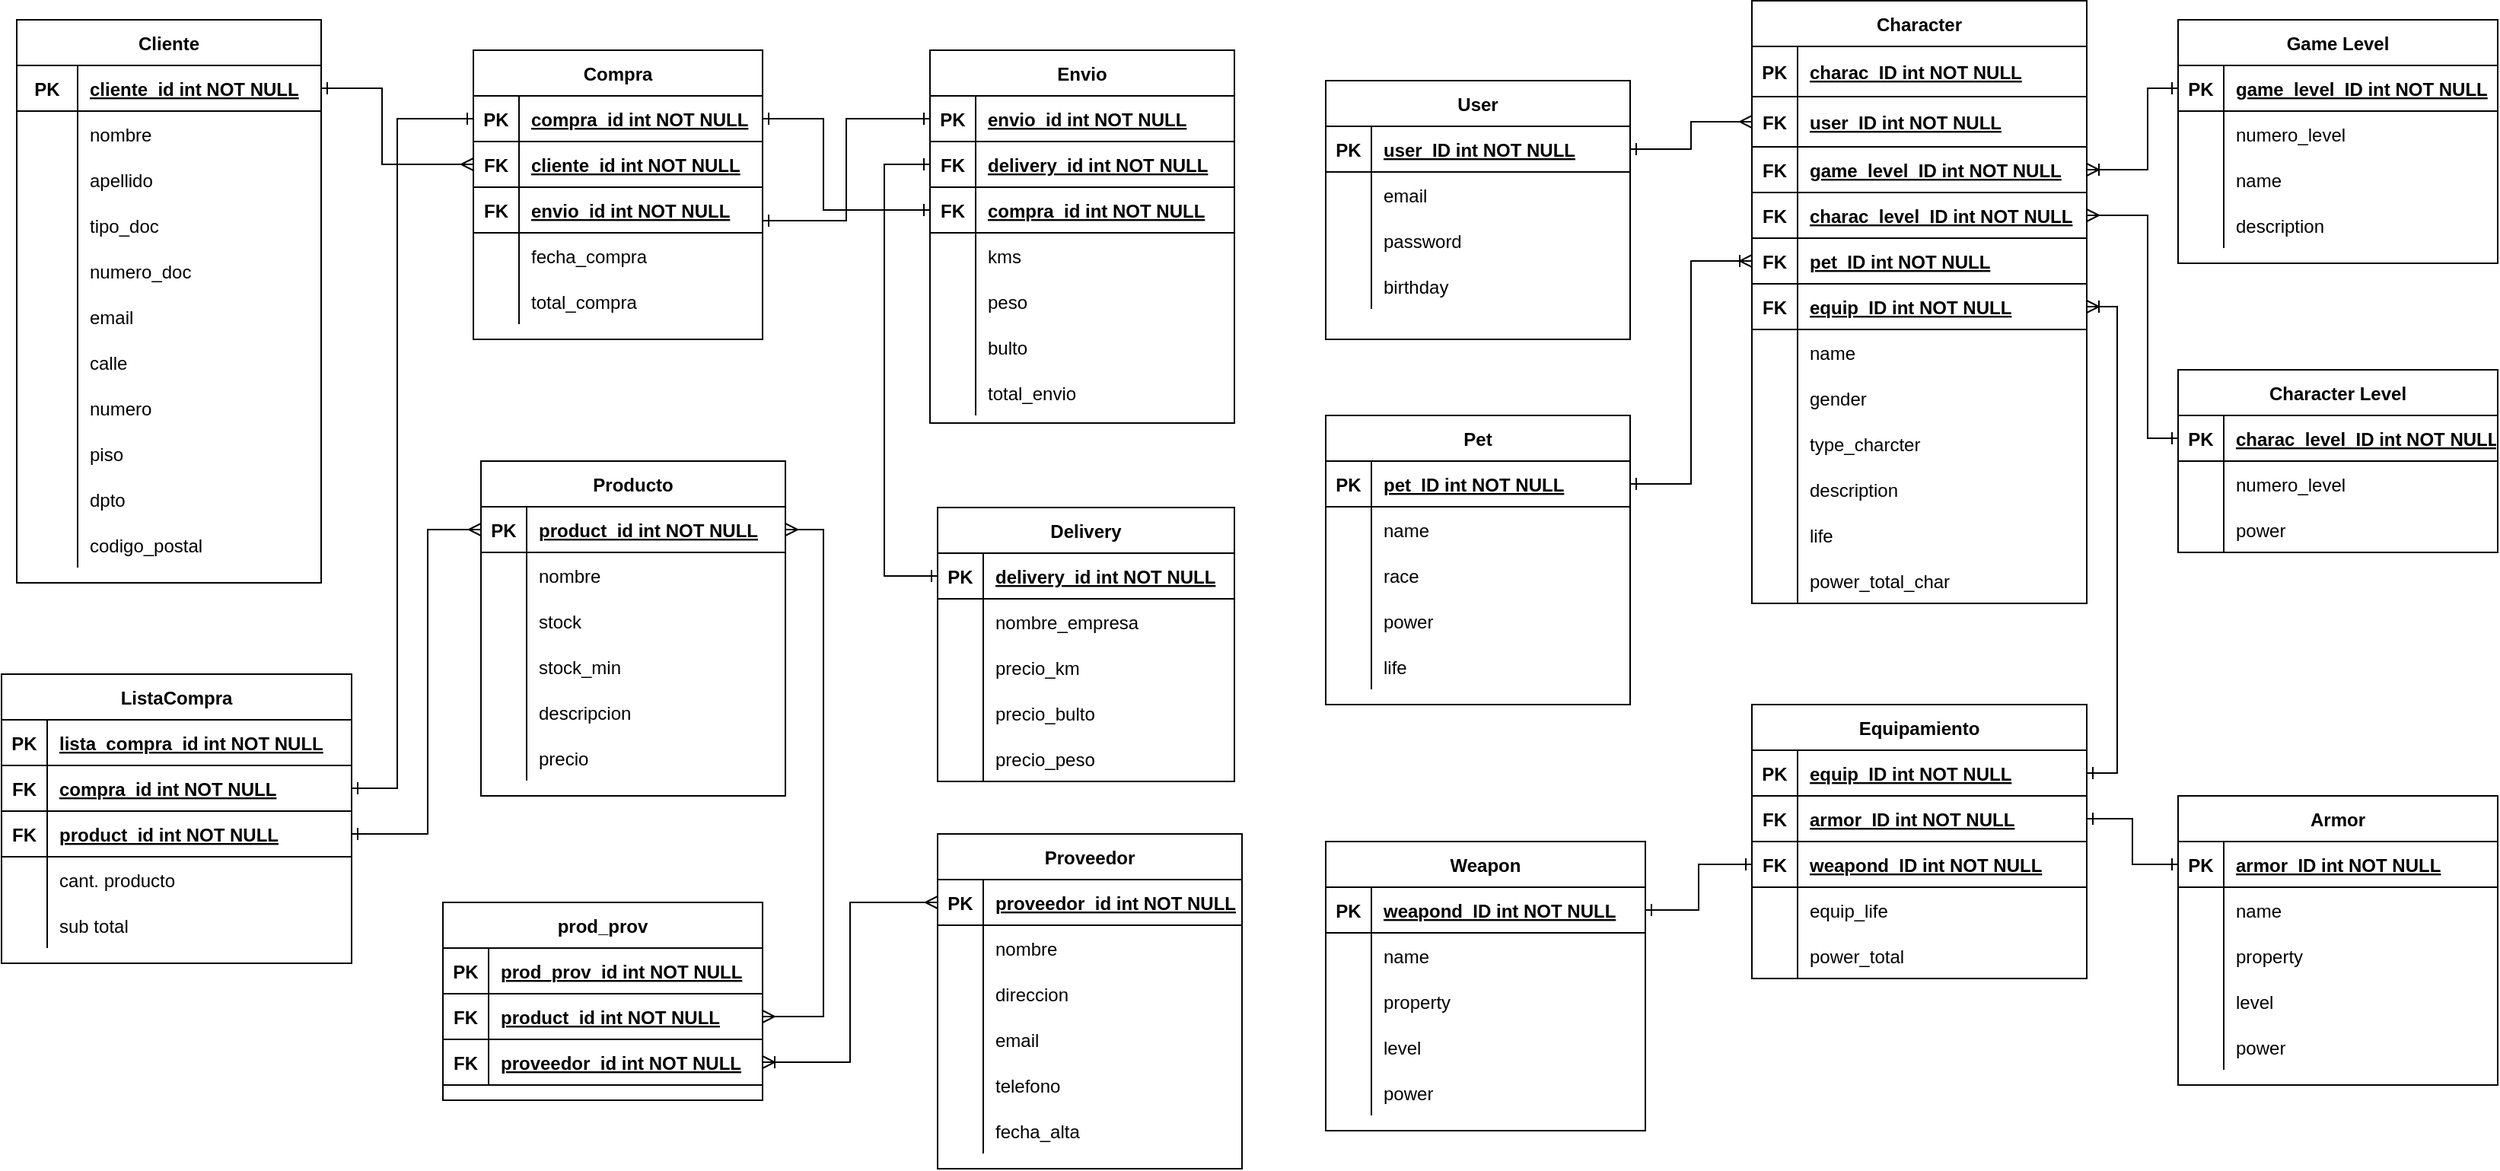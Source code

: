 <mxfile version="19.0.3" type="device"><diagram id="R2lEEEUBdFMjLlhIrx00" name="Page-1"><mxGraphModel dx="1421" dy="865" grid="1" gridSize="10" guides="1" tooltips="1" connect="1" arrows="1" fold="1" page="1" pageScale="1" pageWidth="850" pageHeight="1100" math="0" shadow="0" extFonts="Permanent Marker^https://fonts.googleapis.com/css?family=Permanent+Marker"><root><mxCell id="0"/><mxCell id="1" parent="0"/><mxCell id="DiB062eIbxkQ-cLb78CV-11" value="Proveedor" style="shape=table;startSize=30;container=1;collapsible=1;childLayout=tableLayout;fixedRows=1;rowLines=0;fontStyle=1;align=center;resizeLast=1;" parent="1" vertex="1"><mxGeometry x="625" y="575" width="200" height="220" as="geometry"/></mxCell><mxCell id="DiB062eIbxkQ-cLb78CV-12" value="" style="shape=tableRow;horizontal=0;startSize=0;swimlaneHead=0;swimlaneBody=0;fillColor=none;collapsible=0;dropTarget=0;points=[[0,0.5],[1,0.5]];portConstraint=eastwest;top=0;left=0;right=0;bottom=1;" parent="DiB062eIbxkQ-cLb78CV-11" vertex="1"><mxGeometry y="30" width="200" height="30" as="geometry"/></mxCell><mxCell id="DiB062eIbxkQ-cLb78CV-13" value="PK" style="shape=partialRectangle;connectable=0;fillColor=none;top=0;left=0;bottom=0;right=0;fontStyle=1;overflow=hidden;" parent="DiB062eIbxkQ-cLb78CV-12" vertex="1"><mxGeometry width="30" height="30" as="geometry"><mxRectangle width="30" height="30" as="alternateBounds"/></mxGeometry></mxCell><mxCell id="DiB062eIbxkQ-cLb78CV-14" value="proveedor_id int NOT NULL" style="shape=partialRectangle;connectable=0;fillColor=none;top=0;left=0;bottom=0;right=0;align=left;spacingLeft=6;fontStyle=5;overflow=hidden;" parent="DiB062eIbxkQ-cLb78CV-12" vertex="1"><mxGeometry x="30" width="170" height="30" as="geometry"><mxRectangle width="170" height="30" as="alternateBounds"/></mxGeometry></mxCell><mxCell id="DiB062eIbxkQ-cLb78CV-15" value="" style="shape=tableRow;horizontal=0;startSize=0;swimlaneHead=0;swimlaneBody=0;fillColor=none;collapsible=0;dropTarget=0;points=[[0,0.5],[1,0.5]];portConstraint=eastwest;top=0;left=0;right=0;bottom=0;" parent="DiB062eIbxkQ-cLb78CV-11" vertex="1"><mxGeometry y="60" width="200" height="30" as="geometry"/></mxCell><mxCell id="DiB062eIbxkQ-cLb78CV-16" value="" style="shape=partialRectangle;connectable=0;fillColor=none;top=0;left=0;bottom=0;right=0;editable=1;overflow=hidden;" parent="DiB062eIbxkQ-cLb78CV-15" vertex="1"><mxGeometry width="30" height="30" as="geometry"><mxRectangle width="30" height="30" as="alternateBounds"/></mxGeometry></mxCell><mxCell id="DiB062eIbxkQ-cLb78CV-17" value="nombre" style="shape=partialRectangle;connectable=0;fillColor=none;top=0;left=0;bottom=0;right=0;align=left;spacingLeft=6;overflow=hidden;" parent="DiB062eIbxkQ-cLb78CV-15" vertex="1"><mxGeometry x="30" width="170" height="30" as="geometry"><mxRectangle width="170" height="30" as="alternateBounds"/></mxGeometry></mxCell><mxCell id="DiB062eIbxkQ-cLb78CV-18" value="" style="shape=tableRow;horizontal=0;startSize=0;swimlaneHead=0;swimlaneBody=0;fillColor=none;collapsible=0;dropTarget=0;points=[[0,0.5],[1,0.5]];portConstraint=eastwest;top=0;left=0;right=0;bottom=0;" parent="DiB062eIbxkQ-cLb78CV-11" vertex="1"><mxGeometry y="90" width="200" height="30" as="geometry"/></mxCell><mxCell id="DiB062eIbxkQ-cLb78CV-19" value="" style="shape=partialRectangle;connectable=0;fillColor=none;top=0;left=0;bottom=0;right=0;editable=1;overflow=hidden;" parent="DiB062eIbxkQ-cLb78CV-18" vertex="1"><mxGeometry width="30" height="30" as="geometry"><mxRectangle width="30" height="30" as="alternateBounds"/></mxGeometry></mxCell><mxCell id="DiB062eIbxkQ-cLb78CV-20" value="direccion" style="shape=partialRectangle;connectable=0;fillColor=none;top=0;left=0;bottom=0;right=0;align=left;spacingLeft=6;overflow=hidden;" parent="DiB062eIbxkQ-cLb78CV-18" vertex="1"><mxGeometry x="30" width="170" height="30" as="geometry"><mxRectangle width="170" height="30" as="alternateBounds"/></mxGeometry></mxCell><mxCell id="CW3pznX3WSaLHkIPzsxv-56" value="" style="shape=tableRow;horizontal=0;startSize=0;swimlaneHead=0;swimlaneBody=0;fillColor=none;collapsible=0;dropTarget=0;points=[[0,0.5],[1,0.5]];portConstraint=eastwest;top=0;left=0;right=0;bottom=0;" parent="DiB062eIbxkQ-cLb78CV-11" vertex="1"><mxGeometry y="120" width="200" height="30" as="geometry"/></mxCell><mxCell id="CW3pznX3WSaLHkIPzsxv-57" value="" style="shape=partialRectangle;connectable=0;fillColor=none;top=0;left=0;bottom=0;right=0;editable=1;overflow=hidden;" parent="CW3pznX3WSaLHkIPzsxv-56" vertex="1"><mxGeometry width="30" height="30" as="geometry"><mxRectangle width="30" height="30" as="alternateBounds"/></mxGeometry></mxCell><mxCell id="CW3pznX3WSaLHkIPzsxv-58" value="email" style="shape=partialRectangle;connectable=0;fillColor=none;top=0;left=0;bottom=0;right=0;align=left;spacingLeft=6;overflow=hidden;" parent="CW3pznX3WSaLHkIPzsxv-56" vertex="1"><mxGeometry x="30" width="170" height="30" as="geometry"><mxRectangle width="170" height="30" as="alternateBounds"/></mxGeometry></mxCell><mxCell id="CW3pznX3WSaLHkIPzsxv-59" value="" style="shape=tableRow;horizontal=0;startSize=0;swimlaneHead=0;swimlaneBody=0;fillColor=none;collapsible=0;dropTarget=0;points=[[0,0.5],[1,0.5]];portConstraint=eastwest;top=0;left=0;right=0;bottom=0;" parent="DiB062eIbxkQ-cLb78CV-11" vertex="1"><mxGeometry y="150" width="200" height="30" as="geometry"/></mxCell><mxCell id="CW3pznX3WSaLHkIPzsxv-60" value="" style="shape=partialRectangle;connectable=0;fillColor=none;top=0;left=0;bottom=0;right=0;editable=1;overflow=hidden;" parent="CW3pznX3WSaLHkIPzsxv-59" vertex="1"><mxGeometry width="30" height="30" as="geometry"><mxRectangle width="30" height="30" as="alternateBounds"/></mxGeometry></mxCell><mxCell id="CW3pznX3WSaLHkIPzsxv-61" value="telefono" style="shape=partialRectangle;connectable=0;fillColor=none;top=0;left=0;bottom=0;right=0;align=left;spacingLeft=6;overflow=hidden;" parent="CW3pznX3WSaLHkIPzsxv-59" vertex="1"><mxGeometry x="30" width="170" height="30" as="geometry"><mxRectangle width="170" height="30" as="alternateBounds"/></mxGeometry></mxCell><mxCell id="DiB062eIbxkQ-cLb78CV-21" value="" style="shape=tableRow;horizontal=0;startSize=0;swimlaneHead=0;swimlaneBody=0;fillColor=none;collapsible=0;dropTarget=0;points=[[0,0.5],[1,0.5]];portConstraint=eastwest;top=0;left=0;right=0;bottom=0;" parent="DiB062eIbxkQ-cLb78CV-11" vertex="1"><mxGeometry y="180" width="200" height="30" as="geometry"/></mxCell><mxCell id="DiB062eIbxkQ-cLb78CV-22" value="" style="shape=partialRectangle;connectable=0;fillColor=none;top=0;left=0;bottom=0;right=0;editable=1;overflow=hidden;" parent="DiB062eIbxkQ-cLb78CV-21" vertex="1"><mxGeometry width="30" height="30" as="geometry"><mxRectangle width="30" height="30" as="alternateBounds"/></mxGeometry></mxCell><mxCell id="DiB062eIbxkQ-cLb78CV-23" value="fecha_alta" style="shape=partialRectangle;connectable=0;fillColor=none;top=0;left=0;bottom=0;right=0;align=left;spacingLeft=6;overflow=hidden;" parent="DiB062eIbxkQ-cLb78CV-21" vertex="1"><mxGeometry x="30" width="170" height="30" as="geometry"><mxRectangle width="170" height="30" as="alternateBounds"/></mxGeometry></mxCell><mxCell id="DiB062eIbxkQ-cLb78CV-24" value="Producto" style="shape=table;startSize=30;container=1;collapsible=1;childLayout=tableLayout;fixedRows=1;rowLines=0;fontStyle=1;align=center;resizeLast=1;" parent="1" vertex="1"><mxGeometry x="325" y="330" width="200" height="220" as="geometry"/></mxCell><mxCell id="DiB062eIbxkQ-cLb78CV-25" value="" style="shape=tableRow;horizontal=0;startSize=0;swimlaneHead=0;swimlaneBody=0;fillColor=none;collapsible=0;dropTarget=0;points=[[0,0.5],[1,0.5]];portConstraint=eastwest;top=0;left=0;right=0;bottom=1;" parent="DiB062eIbxkQ-cLb78CV-24" vertex="1"><mxGeometry y="30" width="200" height="30" as="geometry"/></mxCell><mxCell id="DiB062eIbxkQ-cLb78CV-26" value="PK" style="shape=partialRectangle;connectable=0;fillColor=none;top=0;left=0;bottom=0;right=0;fontStyle=1;overflow=hidden;" parent="DiB062eIbxkQ-cLb78CV-25" vertex="1"><mxGeometry width="30" height="30" as="geometry"><mxRectangle width="30" height="30" as="alternateBounds"/></mxGeometry></mxCell><mxCell id="DiB062eIbxkQ-cLb78CV-27" value="product_id int NOT NULL" style="shape=partialRectangle;connectable=0;fillColor=none;top=0;left=0;bottom=0;right=0;align=left;spacingLeft=6;fontStyle=5;overflow=hidden;" parent="DiB062eIbxkQ-cLb78CV-25" vertex="1"><mxGeometry x="30" width="170" height="30" as="geometry"><mxRectangle width="170" height="30" as="alternateBounds"/></mxGeometry></mxCell><mxCell id="iINsqWLnUNfxnABxhZqy-1" value="" style="shape=tableRow;horizontal=0;startSize=0;swimlaneHead=0;swimlaneBody=0;fillColor=none;collapsible=0;dropTarget=0;points=[[0,0.5],[1,0.5]];portConstraint=eastwest;top=0;left=0;right=0;bottom=0;" parent="DiB062eIbxkQ-cLb78CV-24" vertex="1"><mxGeometry y="60" width="200" height="30" as="geometry"/></mxCell><mxCell id="iINsqWLnUNfxnABxhZqy-2" value="" style="shape=partialRectangle;connectable=0;fillColor=none;top=0;left=0;bottom=0;right=0;editable=1;overflow=hidden;" parent="iINsqWLnUNfxnABxhZqy-1" vertex="1"><mxGeometry width="30" height="30" as="geometry"><mxRectangle width="30" height="30" as="alternateBounds"/></mxGeometry></mxCell><mxCell id="iINsqWLnUNfxnABxhZqy-3" value="nombre" style="shape=partialRectangle;connectable=0;fillColor=none;top=0;left=0;bottom=0;right=0;align=left;spacingLeft=6;overflow=hidden;" parent="iINsqWLnUNfxnABxhZqy-1" vertex="1"><mxGeometry x="30" width="170" height="30" as="geometry"><mxRectangle width="170" height="30" as="alternateBounds"/></mxGeometry></mxCell><mxCell id="iINsqWLnUNfxnABxhZqy-24" value="" style="shape=tableRow;horizontal=0;startSize=0;swimlaneHead=0;swimlaneBody=0;fillColor=none;collapsible=0;dropTarget=0;points=[[0,0.5],[1,0.5]];portConstraint=eastwest;top=0;left=0;right=0;bottom=0;" parent="DiB062eIbxkQ-cLb78CV-24" vertex="1"><mxGeometry y="90" width="200" height="30" as="geometry"/></mxCell><mxCell id="iINsqWLnUNfxnABxhZqy-25" value="" style="shape=partialRectangle;connectable=0;fillColor=none;top=0;left=0;bottom=0;right=0;editable=1;overflow=hidden;" parent="iINsqWLnUNfxnABxhZqy-24" vertex="1"><mxGeometry width="30" height="30" as="geometry"><mxRectangle width="30" height="30" as="alternateBounds"/></mxGeometry></mxCell><mxCell id="iINsqWLnUNfxnABxhZqy-26" value="stock " style="shape=partialRectangle;connectable=0;fillColor=none;top=0;left=0;bottom=0;right=0;align=left;spacingLeft=6;overflow=hidden;" parent="iINsqWLnUNfxnABxhZqy-24" vertex="1"><mxGeometry x="30" width="170" height="30" as="geometry"><mxRectangle width="170" height="30" as="alternateBounds"/></mxGeometry></mxCell><mxCell id="DiB062eIbxkQ-cLb78CV-28" value="" style="shape=tableRow;horizontal=0;startSize=0;swimlaneHead=0;swimlaneBody=0;fillColor=none;collapsible=0;dropTarget=0;points=[[0,0.5],[1,0.5]];portConstraint=eastwest;top=0;left=0;right=0;bottom=0;" parent="DiB062eIbxkQ-cLb78CV-24" vertex="1"><mxGeometry y="120" width="200" height="30" as="geometry"/></mxCell><mxCell id="DiB062eIbxkQ-cLb78CV-29" value="" style="shape=partialRectangle;connectable=0;fillColor=none;top=0;left=0;bottom=0;right=0;editable=1;overflow=hidden;" parent="DiB062eIbxkQ-cLb78CV-28" vertex="1"><mxGeometry width="30" height="30" as="geometry"><mxRectangle width="30" height="30" as="alternateBounds"/></mxGeometry></mxCell><mxCell id="DiB062eIbxkQ-cLb78CV-30" value="stock_min" style="shape=partialRectangle;connectable=0;fillColor=none;top=0;left=0;bottom=0;right=0;align=left;spacingLeft=6;overflow=hidden;" parent="DiB062eIbxkQ-cLb78CV-28" vertex="1"><mxGeometry x="30" width="170" height="30" as="geometry"><mxRectangle width="170" height="30" as="alternateBounds"/></mxGeometry></mxCell><mxCell id="DiB062eIbxkQ-cLb78CV-31" value="" style="shape=tableRow;horizontal=0;startSize=0;swimlaneHead=0;swimlaneBody=0;fillColor=none;collapsible=0;dropTarget=0;points=[[0,0.5],[1,0.5]];portConstraint=eastwest;top=0;left=0;right=0;bottom=0;" parent="DiB062eIbxkQ-cLb78CV-24" vertex="1"><mxGeometry y="150" width="200" height="30" as="geometry"/></mxCell><mxCell id="DiB062eIbxkQ-cLb78CV-32" value="" style="shape=partialRectangle;connectable=0;fillColor=none;top=0;left=0;bottom=0;right=0;editable=1;overflow=hidden;" parent="DiB062eIbxkQ-cLb78CV-31" vertex="1"><mxGeometry width="30" height="30" as="geometry"><mxRectangle width="30" height="30" as="alternateBounds"/></mxGeometry></mxCell><mxCell id="DiB062eIbxkQ-cLb78CV-33" value="descripcion" style="shape=partialRectangle;connectable=0;fillColor=none;top=0;left=0;bottom=0;right=0;align=left;spacingLeft=6;overflow=hidden;" parent="DiB062eIbxkQ-cLb78CV-31" vertex="1"><mxGeometry x="30" width="170" height="30" as="geometry"><mxRectangle width="170" height="30" as="alternateBounds"/></mxGeometry></mxCell><mxCell id="DiB062eIbxkQ-cLb78CV-34" value="" style="shape=tableRow;horizontal=0;startSize=0;swimlaneHead=0;swimlaneBody=0;fillColor=none;collapsible=0;dropTarget=0;points=[[0,0.5],[1,0.5]];portConstraint=eastwest;top=0;left=0;right=0;bottom=0;" parent="DiB062eIbxkQ-cLb78CV-24" vertex="1"><mxGeometry y="180" width="200" height="30" as="geometry"/></mxCell><mxCell id="DiB062eIbxkQ-cLb78CV-35" value="" style="shape=partialRectangle;connectable=0;fillColor=none;top=0;left=0;bottom=0;right=0;editable=1;overflow=hidden;" parent="DiB062eIbxkQ-cLb78CV-34" vertex="1"><mxGeometry width="30" height="30" as="geometry"><mxRectangle width="30" height="30" as="alternateBounds"/></mxGeometry></mxCell><mxCell id="DiB062eIbxkQ-cLb78CV-36" value="precio" style="shape=partialRectangle;connectable=0;fillColor=none;top=0;left=0;bottom=0;right=0;align=left;spacingLeft=6;overflow=hidden;" parent="DiB062eIbxkQ-cLb78CV-34" vertex="1"><mxGeometry x="30" width="170" height="30" as="geometry"><mxRectangle width="170" height="30" as="alternateBounds"/></mxGeometry></mxCell><mxCell id="HNmz_UgKvNhalcKe8s2L-30" style="edgeStyle=orthogonalEdgeStyle;rounded=0;orthogonalLoop=1;jettySize=auto;html=1;entryX=0;entryY=0.5;entryDx=0;entryDy=0;startArrow=ERone;startFill=0;endArrow=ERone;endFill=0;exitX=0;exitY=0.5;exitDx=0;exitDy=0;" parent="1" source="HNmz_UgKvNhalcKe8s2L-27" target="HNmz_UgKvNhalcKe8s2L-15" edge="1"><mxGeometry relative="1" as="geometry"><Array as="points"><mxPoint x="590" y="135"/><mxPoint x="590" y="406"/></Array></mxGeometry></mxCell><mxCell id="DiB062eIbxkQ-cLb78CV-39" value="Envio" style="shape=table;startSize=30;container=1;collapsible=1;childLayout=tableLayout;fixedRows=1;rowLines=0;fontStyle=1;align=center;resizeLast=1;" parent="1" vertex="1"><mxGeometry x="620" y="60" width="200" height="245" as="geometry"/></mxCell><mxCell id="DiB062eIbxkQ-cLb78CV-40" value="" style="shape=tableRow;horizontal=0;startSize=0;swimlaneHead=0;swimlaneBody=0;fillColor=none;collapsible=0;dropTarget=0;points=[[0,0.5],[1,0.5]];portConstraint=eastwest;top=0;left=0;right=0;bottom=1;" parent="DiB062eIbxkQ-cLb78CV-39" vertex="1"><mxGeometry y="30" width="200" height="30" as="geometry"/></mxCell><mxCell id="DiB062eIbxkQ-cLb78CV-41" value="PK" style="shape=partialRectangle;connectable=0;fillColor=none;top=0;left=0;bottom=0;right=0;fontStyle=1;overflow=hidden;" parent="DiB062eIbxkQ-cLb78CV-40" vertex="1"><mxGeometry width="30" height="30" as="geometry"><mxRectangle width="30" height="30" as="alternateBounds"/></mxGeometry></mxCell><mxCell id="DiB062eIbxkQ-cLb78CV-42" value="envio_id int NOT NULL" style="shape=partialRectangle;connectable=0;fillColor=none;top=0;left=0;bottom=0;right=0;align=left;spacingLeft=6;fontStyle=5;overflow=hidden;" parent="DiB062eIbxkQ-cLb78CV-40" vertex="1"><mxGeometry x="30" width="170" height="30" as="geometry"><mxRectangle width="170" height="30" as="alternateBounds"/></mxGeometry></mxCell><mxCell id="HNmz_UgKvNhalcKe8s2L-27" value="" style="shape=tableRow;horizontal=0;startSize=0;swimlaneHead=0;swimlaneBody=0;fillColor=none;collapsible=0;dropTarget=0;points=[[0,0.5],[1,0.5]];portConstraint=eastwest;top=0;left=0;right=0;bottom=1;" parent="DiB062eIbxkQ-cLb78CV-39" vertex="1"><mxGeometry y="60" width="200" height="30" as="geometry"/></mxCell><mxCell id="HNmz_UgKvNhalcKe8s2L-28" value="FK" style="shape=partialRectangle;connectable=0;fillColor=none;top=0;left=0;bottom=0;right=0;fontStyle=1;overflow=hidden;" parent="HNmz_UgKvNhalcKe8s2L-27" vertex="1"><mxGeometry width="30" height="30" as="geometry"><mxRectangle width="30" height="30" as="alternateBounds"/></mxGeometry></mxCell><mxCell id="HNmz_UgKvNhalcKe8s2L-29" value="delivery_id int NOT NULL" style="shape=partialRectangle;connectable=0;fillColor=none;top=0;left=0;bottom=0;right=0;align=left;spacingLeft=6;fontStyle=5;overflow=hidden;" parent="HNmz_UgKvNhalcKe8s2L-27" vertex="1"><mxGeometry x="30" width="170" height="30" as="geometry"><mxRectangle width="170" height="30" as="alternateBounds"/></mxGeometry></mxCell><mxCell id="HNmz_UgKvNhalcKe8s2L-45" value="" style="shape=tableRow;horizontal=0;startSize=0;swimlaneHead=0;swimlaneBody=0;fillColor=none;collapsible=0;dropTarget=0;points=[[0,0.5],[1,0.5]];portConstraint=eastwest;top=0;left=0;right=0;bottom=1;" parent="DiB062eIbxkQ-cLb78CV-39" vertex="1"><mxGeometry y="90" width="200" height="30" as="geometry"/></mxCell><mxCell id="HNmz_UgKvNhalcKe8s2L-46" value="FK" style="shape=partialRectangle;connectable=0;fillColor=none;top=0;left=0;bottom=0;right=0;fontStyle=1;overflow=hidden;" parent="HNmz_UgKvNhalcKe8s2L-45" vertex="1"><mxGeometry width="30" height="30" as="geometry"><mxRectangle width="30" height="30" as="alternateBounds"/></mxGeometry></mxCell><mxCell id="HNmz_UgKvNhalcKe8s2L-47" value="compra_id int NOT NULL" style="shape=partialRectangle;connectable=0;fillColor=none;top=0;left=0;bottom=0;right=0;align=left;spacingLeft=6;fontStyle=5;overflow=hidden;" parent="HNmz_UgKvNhalcKe8s2L-45" vertex="1"><mxGeometry x="30" width="170" height="30" as="geometry"><mxRectangle width="170" height="30" as="alternateBounds"/></mxGeometry></mxCell><mxCell id="CW3pznX3WSaLHkIPzsxv-41" value="" style="shape=tableRow;horizontal=0;startSize=0;swimlaneHead=0;swimlaneBody=0;fillColor=none;collapsible=0;dropTarget=0;points=[[0,0.5],[1,0.5]];portConstraint=eastwest;top=0;left=0;right=0;bottom=0;" parent="DiB062eIbxkQ-cLb78CV-39" vertex="1"><mxGeometry y="120" width="200" height="30" as="geometry"/></mxCell><mxCell id="CW3pznX3WSaLHkIPzsxv-42" value="" style="shape=partialRectangle;connectable=0;fillColor=none;top=0;left=0;bottom=0;right=0;editable=1;overflow=hidden;" parent="CW3pznX3WSaLHkIPzsxv-41" vertex="1"><mxGeometry width="30" height="30" as="geometry"><mxRectangle width="30" height="30" as="alternateBounds"/></mxGeometry></mxCell><mxCell id="CW3pznX3WSaLHkIPzsxv-43" value="kms" style="shape=partialRectangle;connectable=0;fillColor=none;top=0;left=0;bottom=0;right=0;align=left;spacingLeft=6;overflow=hidden;" parent="CW3pznX3WSaLHkIPzsxv-41" vertex="1"><mxGeometry x="30" width="170" height="30" as="geometry"><mxRectangle width="170" height="30" as="alternateBounds"/></mxGeometry></mxCell><mxCell id="CW3pznX3WSaLHkIPzsxv-44" value="" style="shape=tableRow;horizontal=0;startSize=0;swimlaneHead=0;swimlaneBody=0;fillColor=none;collapsible=0;dropTarget=0;points=[[0,0.5],[1,0.5]];portConstraint=eastwest;top=0;left=0;right=0;bottom=0;" parent="DiB062eIbxkQ-cLb78CV-39" vertex="1"><mxGeometry y="150" width="200" height="30" as="geometry"/></mxCell><mxCell id="CW3pznX3WSaLHkIPzsxv-45" value="" style="shape=partialRectangle;connectable=0;fillColor=none;top=0;left=0;bottom=0;right=0;editable=1;overflow=hidden;" parent="CW3pznX3WSaLHkIPzsxv-44" vertex="1"><mxGeometry width="30" height="30" as="geometry"><mxRectangle width="30" height="30" as="alternateBounds"/></mxGeometry></mxCell><mxCell id="CW3pznX3WSaLHkIPzsxv-46" value="peso" style="shape=partialRectangle;connectable=0;fillColor=none;top=0;left=0;bottom=0;right=0;align=left;spacingLeft=6;overflow=hidden;" parent="CW3pznX3WSaLHkIPzsxv-44" vertex="1"><mxGeometry x="30" width="170" height="30" as="geometry"><mxRectangle width="170" height="30" as="alternateBounds"/></mxGeometry></mxCell><mxCell id="DiB062eIbxkQ-cLb78CV-43" value="" style="shape=tableRow;horizontal=0;startSize=0;swimlaneHead=0;swimlaneBody=0;fillColor=none;collapsible=0;dropTarget=0;points=[[0,0.5],[1,0.5]];portConstraint=eastwest;top=0;left=0;right=0;bottom=0;" parent="DiB062eIbxkQ-cLb78CV-39" vertex="1"><mxGeometry y="180" width="200" height="30" as="geometry"/></mxCell><mxCell id="DiB062eIbxkQ-cLb78CV-44" value="" style="shape=partialRectangle;connectable=0;fillColor=none;top=0;left=0;bottom=0;right=0;editable=1;overflow=hidden;" parent="DiB062eIbxkQ-cLb78CV-43" vertex="1"><mxGeometry width="30" height="30" as="geometry"><mxRectangle width="30" height="30" as="alternateBounds"/></mxGeometry></mxCell><mxCell id="DiB062eIbxkQ-cLb78CV-45" value="bulto" style="shape=partialRectangle;connectable=0;fillColor=none;top=0;left=0;bottom=0;right=0;align=left;spacingLeft=6;overflow=hidden;" parent="DiB062eIbxkQ-cLb78CV-43" vertex="1"><mxGeometry x="30" width="170" height="30" as="geometry"><mxRectangle width="170" height="30" as="alternateBounds"/></mxGeometry></mxCell><mxCell id="DiB062eIbxkQ-cLb78CV-46" value="" style="shape=tableRow;horizontal=0;startSize=0;swimlaneHead=0;swimlaneBody=0;fillColor=none;collapsible=0;dropTarget=0;points=[[0,0.5],[1,0.5]];portConstraint=eastwest;top=0;left=0;right=0;bottom=0;" parent="DiB062eIbxkQ-cLb78CV-39" vertex="1"><mxGeometry y="210" width="200" height="30" as="geometry"/></mxCell><mxCell id="DiB062eIbxkQ-cLb78CV-47" value="" style="shape=partialRectangle;connectable=0;fillColor=none;top=0;left=0;bottom=0;right=0;editable=1;overflow=hidden;" parent="DiB062eIbxkQ-cLb78CV-46" vertex="1"><mxGeometry width="30" height="30" as="geometry"><mxRectangle width="30" height="30" as="alternateBounds"/></mxGeometry></mxCell><mxCell id="DiB062eIbxkQ-cLb78CV-48" value="total_envio" style="shape=partialRectangle;connectable=0;fillColor=none;top=0;left=0;bottom=0;right=0;align=left;spacingLeft=6;overflow=hidden;" parent="DiB062eIbxkQ-cLb78CV-46" vertex="1"><mxGeometry x="30" width="170" height="30" as="geometry"><mxRectangle width="170" height="30" as="alternateBounds"/></mxGeometry></mxCell><mxCell id="DiB062eIbxkQ-cLb78CV-52" value="Cliente" style="shape=table;startSize=30;container=1;collapsible=1;childLayout=tableLayout;fixedRows=1;rowLines=0;fontStyle=1;align=center;resizeLast=1;" parent="1" vertex="1"><mxGeometry x="20" y="40" width="200" height="370" as="geometry"/></mxCell><mxCell id="DiB062eIbxkQ-cLb78CV-53" value="" style="shape=tableRow;horizontal=0;startSize=0;swimlaneHead=0;swimlaneBody=0;fillColor=none;collapsible=0;dropTarget=0;points=[[0,0.5],[1,0.5]];portConstraint=eastwest;top=0;left=0;right=0;bottom=1;" parent="DiB062eIbxkQ-cLb78CV-52" vertex="1"><mxGeometry y="30" width="200" height="30" as="geometry"/></mxCell><mxCell id="DiB062eIbxkQ-cLb78CV-54" value="PK" style="shape=partialRectangle;connectable=0;fillColor=none;top=0;left=0;bottom=0;right=0;fontStyle=1;overflow=hidden;" parent="DiB062eIbxkQ-cLb78CV-53" vertex="1"><mxGeometry width="40" height="30" as="geometry"><mxRectangle width="40" height="30" as="alternateBounds"/></mxGeometry></mxCell><mxCell id="DiB062eIbxkQ-cLb78CV-55" value="cliente_id int NOT NULL" style="shape=partialRectangle;connectable=0;fillColor=none;top=0;left=0;bottom=0;right=0;align=left;spacingLeft=6;fontStyle=5;overflow=hidden;" parent="DiB062eIbxkQ-cLb78CV-53" vertex="1"><mxGeometry x="40" width="160" height="30" as="geometry"><mxRectangle width="160" height="30" as="alternateBounds"/></mxGeometry></mxCell><mxCell id="DiB062eIbxkQ-cLb78CV-56" value="" style="shape=tableRow;horizontal=0;startSize=0;swimlaneHead=0;swimlaneBody=0;fillColor=none;collapsible=0;dropTarget=0;points=[[0,0.5],[1,0.5]];portConstraint=eastwest;top=0;left=0;right=0;bottom=0;" parent="DiB062eIbxkQ-cLb78CV-52" vertex="1"><mxGeometry y="60" width="200" height="30" as="geometry"/></mxCell><mxCell id="DiB062eIbxkQ-cLb78CV-57" value="" style="shape=partialRectangle;connectable=0;fillColor=none;top=0;left=0;bottom=0;right=0;editable=1;overflow=hidden;" parent="DiB062eIbxkQ-cLb78CV-56" vertex="1"><mxGeometry width="40" height="30" as="geometry"><mxRectangle width="40" height="30" as="alternateBounds"/></mxGeometry></mxCell><mxCell id="DiB062eIbxkQ-cLb78CV-58" value="nombre    " style="shape=partialRectangle;connectable=0;fillColor=none;top=0;left=0;bottom=0;right=0;align=left;spacingLeft=6;overflow=hidden;" parent="DiB062eIbxkQ-cLb78CV-56" vertex="1"><mxGeometry x="40" width="160" height="30" as="geometry"><mxRectangle width="160" height="30" as="alternateBounds"/></mxGeometry></mxCell><mxCell id="DiB062eIbxkQ-cLb78CV-59" value="" style="shape=tableRow;horizontal=0;startSize=0;swimlaneHead=0;swimlaneBody=0;fillColor=none;collapsible=0;dropTarget=0;points=[[0,0.5],[1,0.5]];portConstraint=eastwest;top=0;left=0;right=0;bottom=0;" parent="DiB062eIbxkQ-cLb78CV-52" vertex="1"><mxGeometry y="90" width="200" height="30" as="geometry"/></mxCell><mxCell id="DiB062eIbxkQ-cLb78CV-60" value="" style="shape=partialRectangle;connectable=0;fillColor=none;top=0;left=0;bottom=0;right=0;editable=1;overflow=hidden;" parent="DiB062eIbxkQ-cLb78CV-59" vertex="1"><mxGeometry width="40" height="30" as="geometry"><mxRectangle width="40" height="30" as="alternateBounds"/></mxGeometry></mxCell><mxCell id="DiB062eIbxkQ-cLb78CV-61" value="apellido" style="shape=partialRectangle;connectable=0;fillColor=none;top=0;left=0;bottom=0;right=0;align=left;spacingLeft=6;overflow=hidden;" parent="DiB062eIbxkQ-cLb78CV-59" vertex="1"><mxGeometry x="40" width="160" height="30" as="geometry"><mxRectangle width="160" height="30" as="alternateBounds"/></mxGeometry></mxCell><mxCell id="CW3pznX3WSaLHkIPzsxv-1" value="" style="shape=tableRow;horizontal=0;startSize=0;swimlaneHead=0;swimlaneBody=0;fillColor=none;collapsible=0;dropTarget=0;points=[[0,0.5],[1,0.5]];portConstraint=eastwest;top=0;left=0;right=0;bottom=0;" parent="DiB062eIbxkQ-cLb78CV-52" vertex="1"><mxGeometry y="120" width="200" height="30" as="geometry"/></mxCell><mxCell id="CW3pznX3WSaLHkIPzsxv-2" value="" style="shape=partialRectangle;connectable=0;fillColor=none;top=0;left=0;bottom=0;right=0;editable=1;overflow=hidden;" parent="CW3pznX3WSaLHkIPzsxv-1" vertex="1"><mxGeometry width="40" height="30" as="geometry"><mxRectangle width="40" height="30" as="alternateBounds"/></mxGeometry></mxCell><mxCell id="CW3pznX3WSaLHkIPzsxv-3" value="tipo_doc" style="shape=partialRectangle;connectable=0;fillColor=none;top=0;left=0;bottom=0;right=0;align=left;spacingLeft=6;overflow=hidden;" parent="CW3pznX3WSaLHkIPzsxv-1" vertex="1"><mxGeometry x="40" width="160" height="30" as="geometry"><mxRectangle width="160" height="30" as="alternateBounds"/></mxGeometry></mxCell><mxCell id="CW3pznX3WSaLHkIPzsxv-4" value="" style="shape=tableRow;horizontal=0;startSize=0;swimlaneHead=0;swimlaneBody=0;fillColor=none;collapsible=0;dropTarget=0;points=[[0,0.5],[1,0.5]];portConstraint=eastwest;top=0;left=0;right=0;bottom=0;" parent="DiB062eIbxkQ-cLb78CV-52" vertex="1"><mxGeometry y="150" width="200" height="30" as="geometry"/></mxCell><mxCell id="CW3pznX3WSaLHkIPzsxv-5" value="" style="shape=partialRectangle;connectable=0;fillColor=none;top=0;left=0;bottom=0;right=0;editable=1;overflow=hidden;" parent="CW3pznX3WSaLHkIPzsxv-4" vertex="1"><mxGeometry width="40" height="30" as="geometry"><mxRectangle width="40" height="30" as="alternateBounds"/></mxGeometry></mxCell><mxCell id="CW3pznX3WSaLHkIPzsxv-6" value="numero_doc" style="shape=partialRectangle;connectable=0;fillColor=none;top=0;left=0;bottom=0;right=0;align=left;spacingLeft=6;overflow=hidden;" parent="CW3pznX3WSaLHkIPzsxv-4" vertex="1"><mxGeometry x="40" width="160" height="30" as="geometry"><mxRectangle width="160" height="30" as="alternateBounds"/></mxGeometry></mxCell><mxCell id="Z6rCaL3mMrG6AkNDIg3D-221" value="" style="shape=tableRow;horizontal=0;startSize=0;swimlaneHead=0;swimlaneBody=0;fillColor=none;collapsible=0;dropTarget=0;points=[[0,0.5],[1,0.5]];portConstraint=eastwest;top=0;left=0;right=0;bottom=0;" parent="DiB062eIbxkQ-cLb78CV-52" vertex="1"><mxGeometry y="180" width="200" height="30" as="geometry"/></mxCell><mxCell id="Z6rCaL3mMrG6AkNDIg3D-222" value="" style="shape=partialRectangle;connectable=0;fillColor=none;top=0;left=0;bottom=0;right=0;editable=1;overflow=hidden;" parent="Z6rCaL3mMrG6AkNDIg3D-221" vertex="1"><mxGeometry width="40" height="30" as="geometry"><mxRectangle width="40" height="30" as="alternateBounds"/></mxGeometry></mxCell><mxCell id="Z6rCaL3mMrG6AkNDIg3D-223" value="email" style="shape=partialRectangle;connectable=0;fillColor=none;top=0;left=0;bottom=0;right=0;align=left;spacingLeft=6;overflow=hidden;" parent="Z6rCaL3mMrG6AkNDIg3D-221" vertex="1"><mxGeometry x="40" width="160" height="30" as="geometry"><mxRectangle width="160" height="30" as="alternateBounds"/></mxGeometry></mxCell><mxCell id="DiB062eIbxkQ-cLb78CV-62" value="" style="shape=tableRow;horizontal=0;startSize=0;swimlaneHead=0;swimlaneBody=0;fillColor=none;collapsible=0;dropTarget=0;points=[[0,0.5],[1,0.5]];portConstraint=eastwest;top=0;left=0;right=0;bottom=0;" parent="DiB062eIbxkQ-cLb78CV-52" vertex="1"><mxGeometry y="210" width="200" height="30" as="geometry"/></mxCell><mxCell id="DiB062eIbxkQ-cLb78CV-63" value="" style="shape=partialRectangle;connectable=0;fillColor=none;top=0;left=0;bottom=0;right=0;editable=1;overflow=hidden;" parent="DiB062eIbxkQ-cLb78CV-62" vertex="1"><mxGeometry width="40" height="30" as="geometry"><mxRectangle width="40" height="30" as="alternateBounds"/></mxGeometry></mxCell><mxCell id="DiB062eIbxkQ-cLb78CV-64" value="calle " style="shape=partialRectangle;connectable=0;fillColor=none;top=0;left=0;bottom=0;right=0;align=left;spacingLeft=6;overflow=hidden;" parent="DiB062eIbxkQ-cLb78CV-62" vertex="1"><mxGeometry x="40" width="160" height="30" as="geometry"><mxRectangle width="160" height="30" as="alternateBounds"/></mxGeometry></mxCell><mxCell id="CW3pznX3WSaLHkIPzsxv-7" value="" style="shape=tableRow;horizontal=0;startSize=0;swimlaneHead=0;swimlaneBody=0;fillColor=none;collapsible=0;dropTarget=0;points=[[0,0.5],[1,0.5]];portConstraint=eastwest;top=0;left=0;right=0;bottom=0;" parent="DiB062eIbxkQ-cLb78CV-52" vertex="1"><mxGeometry y="240" width="200" height="30" as="geometry"/></mxCell><mxCell id="CW3pznX3WSaLHkIPzsxv-8" value="" style="shape=partialRectangle;connectable=0;fillColor=none;top=0;left=0;bottom=0;right=0;editable=1;overflow=hidden;" parent="CW3pznX3WSaLHkIPzsxv-7" vertex="1"><mxGeometry width="40" height="30" as="geometry"><mxRectangle width="40" height="30" as="alternateBounds"/></mxGeometry></mxCell><mxCell id="CW3pznX3WSaLHkIPzsxv-9" value="numero" style="shape=partialRectangle;connectable=0;fillColor=none;top=0;left=0;bottom=0;right=0;align=left;spacingLeft=6;overflow=hidden;" parent="CW3pznX3WSaLHkIPzsxv-7" vertex="1"><mxGeometry x="40" width="160" height="30" as="geometry"><mxRectangle width="160" height="30" as="alternateBounds"/></mxGeometry></mxCell><mxCell id="CW3pznX3WSaLHkIPzsxv-10" value="" style="shape=tableRow;horizontal=0;startSize=0;swimlaneHead=0;swimlaneBody=0;fillColor=none;collapsible=0;dropTarget=0;points=[[0,0.5],[1,0.5]];portConstraint=eastwest;top=0;left=0;right=0;bottom=0;" parent="DiB062eIbxkQ-cLb78CV-52" vertex="1"><mxGeometry y="270" width="200" height="30" as="geometry"/></mxCell><mxCell id="CW3pznX3WSaLHkIPzsxv-11" value="" style="shape=partialRectangle;connectable=0;fillColor=none;top=0;left=0;bottom=0;right=0;editable=1;overflow=hidden;" parent="CW3pznX3WSaLHkIPzsxv-10" vertex="1"><mxGeometry width="40" height="30" as="geometry"><mxRectangle width="40" height="30" as="alternateBounds"/></mxGeometry></mxCell><mxCell id="CW3pznX3WSaLHkIPzsxv-12" value="piso" style="shape=partialRectangle;connectable=0;fillColor=none;top=0;left=0;bottom=0;right=0;align=left;spacingLeft=6;overflow=hidden;" parent="CW3pznX3WSaLHkIPzsxv-10" vertex="1"><mxGeometry x="40" width="160" height="30" as="geometry"><mxRectangle width="160" height="30" as="alternateBounds"/></mxGeometry></mxCell><mxCell id="CW3pznX3WSaLHkIPzsxv-13" value="" style="shape=tableRow;horizontal=0;startSize=0;swimlaneHead=0;swimlaneBody=0;fillColor=none;collapsible=0;dropTarget=0;points=[[0,0.5],[1,0.5]];portConstraint=eastwest;top=0;left=0;right=0;bottom=0;" parent="DiB062eIbxkQ-cLb78CV-52" vertex="1"><mxGeometry y="300" width="200" height="30" as="geometry"/></mxCell><mxCell id="CW3pznX3WSaLHkIPzsxv-14" value="" style="shape=partialRectangle;connectable=0;fillColor=none;top=0;left=0;bottom=0;right=0;editable=1;overflow=hidden;" parent="CW3pznX3WSaLHkIPzsxv-13" vertex="1"><mxGeometry width="40" height="30" as="geometry"><mxRectangle width="40" height="30" as="alternateBounds"/></mxGeometry></mxCell><mxCell id="CW3pznX3WSaLHkIPzsxv-15" value="dpto" style="shape=partialRectangle;connectable=0;fillColor=none;top=0;left=0;bottom=0;right=0;align=left;spacingLeft=6;overflow=hidden;" parent="CW3pznX3WSaLHkIPzsxv-13" vertex="1"><mxGeometry x="40" width="160" height="30" as="geometry"><mxRectangle width="160" height="30" as="alternateBounds"/></mxGeometry></mxCell><mxCell id="CW3pznX3WSaLHkIPzsxv-16" value="" style="shape=tableRow;horizontal=0;startSize=0;swimlaneHead=0;swimlaneBody=0;fillColor=none;collapsible=0;dropTarget=0;points=[[0,0.5],[1,0.5]];portConstraint=eastwest;top=0;left=0;right=0;bottom=0;" parent="DiB062eIbxkQ-cLb78CV-52" vertex="1"><mxGeometry y="330" width="200" height="30" as="geometry"/></mxCell><mxCell id="CW3pznX3WSaLHkIPzsxv-17" value="" style="shape=partialRectangle;connectable=0;fillColor=none;top=0;left=0;bottom=0;right=0;editable=1;overflow=hidden;" parent="CW3pznX3WSaLHkIPzsxv-16" vertex="1"><mxGeometry width="40" height="30" as="geometry"><mxRectangle width="40" height="30" as="alternateBounds"/></mxGeometry></mxCell><mxCell id="CW3pznX3WSaLHkIPzsxv-18" value="codigo_postal" style="shape=partialRectangle;connectable=0;fillColor=none;top=0;left=0;bottom=0;right=0;align=left;spacingLeft=6;overflow=hidden;" parent="CW3pznX3WSaLHkIPzsxv-16" vertex="1"><mxGeometry x="40" width="160" height="30" as="geometry"><mxRectangle width="160" height="30" as="alternateBounds"/></mxGeometry></mxCell><mxCell id="DiB062eIbxkQ-cLb78CV-65" value="Compra" style="shape=table;startSize=30;container=1;collapsible=1;childLayout=tableLayout;fixedRows=1;rowLines=0;fontStyle=1;align=center;resizeLast=1;" parent="1" vertex="1"><mxGeometry x="320" y="60" width="190" height="190" as="geometry"/></mxCell><mxCell id="DiB062eIbxkQ-cLb78CV-66" value="" style="shape=tableRow;horizontal=0;startSize=0;swimlaneHead=0;swimlaneBody=0;fillColor=none;collapsible=0;dropTarget=0;points=[[0,0.5],[1,0.5]];portConstraint=eastwest;top=0;left=0;right=0;bottom=1;" parent="DiB062eIbxkQ-cLb78CV-65" vertex="1"><mxGeometry y="30" width="190" height="30" as="geometry"/></mxCell><mxCell id="DiB062eIbxkQ-cLb78CV-67" value="PK" style="shape=partialRectangle;connectable=0;fillColor=none;top=0;left=0;bottom=0;right=0;fontStyle=1;overflow=hidden;" parent="DiB062eIbxkQ-cLb78CV-66" vertex="1"><mxGeometry width="30" height="30" as="geometry"><mxRectangle width="30" height="30" as="alternateBounds"/></mxGeometry></mxCell><mxCell id="DiB062eIbxkQ-cLb78CV-68" value="compra_id int NOT NULL" style="shape=partialRectangle;connectable=0;fillColor=none;top=0;left=0;bottom=0;right=0;align=left;spacingLeft=6;fontStyle=5;overflow=hidden;" parent="DiB062eIbxkQ-cLb78CV-66" vertex="1"><mxGeometry x="30" width="160" height="30" as="geometry"><mxRectangle width="160" height="30" as="alternateBounds"/></mxGeometry></mxCell><mxCell id="HNmz_UgKvNhalcKe8s2L-37" value="" style="shape=tableRow;horizontal=0;startSize=0;swimlaneHead=0;swimlaneBody=0;fillColor=none;collapsible=0;dropTarget=0;points=[[0,0.5],[1,0.5]];portConstraint=eastwest;top=0;left=0;right=0;bottom=1;" parent="DiB062eIbxkQ-cLb78CV-65" vertex="1"><mxGeometry y="60" width="190" height="30" as="geometry"/></mxCell><mxCell id="HNmz_UgKvNhalcKe8s2L-38" value="FK" style="shape=partialRectangle;connectable=0;fillColor=none;top=0;left=0;bottom=0;right=0;fontStyle=1;overflow=hidden;" parent="HNmz_UgKvNhalcKe8s2L-37" vertex="1"><mxGeometry width="30" height="30" as="geometry"><mxRectangle width="30" height="30" as="alternateBounds"/></mxGeometry></mxCell><mxCell id="HNmz_UgKvNhalcKe8s2L-39" value="cliente_id int NOT NULL" style="shape=partialRectangle;connectable=0;fillColor=none;top=0;left=0;bottom=0;right=0;align=left;spacingLeft=6;fontStyle=5;overflow=hidden;" parent="HNmz_UgKvNhalcKe8s2L-37" vertex="1"><mxGeometry x="30" width="160" height="30" as="geometry"><mxRectangle width="160" height="30" as="alternateBounds"/></mxGeometry></mxCell><mxCell id="HNmz_UgKvNhalcKe8s2L-41" value="" style="shape=tableRow;horizontal=0;startSize=0;swimlaneHead=0;swimlaneBody=0;fillColor=none;collapsible=0;dropTarget=0;points=[[0,0.5],[1,0.5]];portConstraint=eastwest;top=0;left=0;right=0;bottom=1;" parent="DiB062eIbxkQ-cLb78CV-65" vertex="1"><mxGeometry y="90" width="190" height="30" as="geometry"/></mxCell><mxCell id="HNmz_UgKvNhalcKe8s2L-42" value="FK" style="shape=partialRectangle;connectable=0;fillColor=none;top=0;left=0;bottom=0;right=0;fontStyle=1;overflow=hidden;" parent="HNmz_UgKvNhalcKe8s2L-41" vertex="1"><mxGeometry width="30" height="30" as="geometry"><mxRectangle width="30" height="30" as="alternateBounds"/></mxGeometry></mxCell><mxCell id="HNmz_UgKvNhalcKe8s2L-43" value="envio_id int NOT NULL" style="shape=partialRectangle;connectable=0;fillColor=none;top=0;left=0;bottom=0;right=0;align=left;spacingLeft=6;fontStyle=5;overflow=hidden;" parent="HNmz_UgKvNhalcKe8s2L-41" vertex="1"><mxGeometry x="30" width="160" height="30" as="geometry"><mxRectangle width="160" height="30" as="alternateBounds"/></mxGeometry></mxCell><mxCell id="DiB062eIbxkQ-cLb78CV-69" value="" style="shape=tableRow;horizontal=0;startSize=0;swimlaneHead=0;swimlaneBody=0;fillColor=none;collapsible=0;dropTarget=0;points=[[0,0.5],[1,0.5]];portConstraint=eastwest;top=0;left=0;right=0;bottom=0;" parent="DiB062eIbxkQ-cLb78CV-65" vertex="1"><mxGeometry y="120" width="190" height="30" as="geometry"/></mxCell><mxCell id="DiB062eIbxkQ-cLb78CV-70" value="" style="shape=partialRectangle;connectable=0;fillColor=none;top=0;left=0;bottom=0;right=0;editable=1;overflow=hidden;" parent="DiB062eIbxkQ-cLb78CV-69" vertex="1"><mxGeometry width="30" height="30" as="geometry"><mxRectangle width="30" height="30" as="alternateBounds"/></mxGeometry></mxCell><mxCell id="DiB062eIbxkQ-cLb78CV-71" value="fecha_compra" style="shape=partialRectangle;connectable=0;fillColor=none;top=0;left=0;bottom=0;right=0;align=left;spacingLeft=6;overflow=hidden;" parent="DiB062eIbxkQ-cLb78CV-69" vertex="1"><mxGeometry x="30" width="160" height="30" as="geometry"><mxRectangle width="160" height="30" as="alternateBounds"/></mxGeometry></mxCell><mxCell id="DiB062eIbxkQ-cLb78CV-75" value="" style="shape=tableRow;horizontal=0;startSize=0;swimlaneHead=0;swimlaneBody=0;fillColor=none;collapsible=0;dropTarget=0;points=[[0,0.5],[1,0.5]];portConstraint=eastwest;top=0;left=0;right=0;bottom=0;" parent="DiB062eIbxkQ-cLb78CV-65" vertex="1"><mxGeometry y="150" width="190" height="30" as="geometry"/></mxCell><mxCell id="DiB062eIbxkQ-cLb78CV-76" value="" style="shape=partialRectangle;connectable=0;fillColor=none;top=0;left=0;bottom=0;right=0;editable=1;overflow=hidden;" parent="DiB062eIbxkQ-cLb78CV-75" vertex="1"><mxGeometry width="30" height="30" as="geometry"><mxRectangle width="30" height="30" as="alternateBounds"/></mxGeometry></mxCell><mxCell id="DiB062eIbxkQ-cLb78CV-77" value="total_compra" style="shape=partialRectangle;connectable=0;fillColor=none;top=0;left=0;bottom=0;right=0;align=left;spacingLeft=6;overflow=hidden;" parent="DiB062eIbxkQ-cLb78CV-75" vertex="1"><mxGeometry x="30" width="160" height="30" as="geometry"><mxRectangle width="160" height="30" as="alternateBounds"/></mxGeometry></mxCell><mxCell id="DiB062eIbxkQ-cLb78CV-81" style="edgeStyle=orthogonalEdgeStyle;rounded=0;orthogonalLoop=1;jettySize=auto;html=1;startArrow=ERoneToMany;startFill=0;endArrow=ERmany;endFill=0;entryX=0;entryY=0.5;entryDx=0;entryDy=0;exitX=1;exitY=0.5;exitDx=0;exitDy=0;" parent="1" source="iINsqWLnUNfxnABxhZqy-27" target="DiB062eIbxkQ-cLb78CV-12" edge="1"><mxGeometry relative="1" as="geometry"><mxPoint x="1090" y="475" as="targetPoint"/><mxPoint x="540" y="390" as="sourcePoint"/></mxGeometry></mxCell><mxCell id="DiB062eIbxkQ-cLb78CV-109" style="edgeStyle=orthogonalEdgeStyle;rounded=0;orthogonalLoop=1;jettySize=auto;html=1;entryX=0;entryY=0.5;entryDx=0;entryDy=0;startArrow=ERone;startFill=0;endArrow=ERmany;endFill=0;exitX=1;exitY=0.5;exitDx=0;exitDy=0;" parent="1" source="CW3pznX3WSaLHkIPzsxv-38" target="DiB062eIbxkQ-cLb78CV-25" edge="1"><mxGeometry relative="1" as="geometry"><mxPoint x="230" y="415" as="sourcePoint"/><Array as="points"><mxPoint x="290" y="575"/><mxPoint x="290" y="375"/></Array></mxGeometry></mxCell><mxCell id="DiB062eIbxkQ-cLb78CV-157" style="edgeStyle=orthogonalEdgeStyle;rounded=0;orthogonalLoop=1;jettySize=auto;html=1;startArrow=ERmany;startFill=0;endArrow=ERmany;endFill=0;entryX=1;entryY=0.5;entryDx=0;entryDy=0;exitX=1;exitY=0.5;exitDx=0;exitDy=0;" parent="1" source="DiB062eIbxkQ-cLb78CV-25" target="DiB062eIbxkQ-cLb78CV-159" edge="1"><mxGeometry relative="1" as="geometry"><Array as="points"><mxPoint x="550" y="375"/><mxPoint x="550" y="695"/></Array></mxGeometry></mxCell><mxCell id="DiB062eIbxkQ-cLb78CV-158" value="prod_prov" style="shape=table;startSize=30;container=1;collapsible=1;childLayout=tableLayout;fixedRows=1;rowLines=0;fontStyle=1;align=center;resizeLast=1;" parent="1" vertex="1"><mxGeometry x="300" y="620" width="210" height="130" as="geometry"/></mxCell><mxCell id="CW3pznX3WSaLHkIPzsxv-62" value="" style="shape=tableRow;horizontal=0;startSize=0;swimlaneHead=0;swimlaneBody=0;fillColor=none;collapsible=0;dropTarget=0;points=[[0,0.5],[1,0.5]];portConstraint=eastwest;top=0;left=0;right=0;bottom=1;" parent="DiB062eIbxkQ-cLb78CV-158" vertex="1"><mxGeometry y="30" width="210" height="30" as="geometry"/></mxCell><mxCell id="CW3pznX3WSaLHkIPzsxv-63" value="PK" style="shape=partialRectangle;connectable=0;fillColor=none;top=0;left=0;bottom=0;right=0;fontStyle=1;overflow=hidden;" parent="CW3pznX3WSaLHkIPzsxv-62" vertex="1"><mxGeometry width="30" height="30" as="geometry"><mxRectangle width="30" height="30" as="alternateBounds"/></mxGeometry></mxCell><mxCell id="CW3pznX3WSaLHkIPzsxv-64" value="prod_prov_id int NOT NULL" style="shape=partialRectangle;connectable=0;fillColor=none;top=0;left=0;bottom=0;right=0;align=left;spacingLeft=6;fontStyle=5;overflow=hidden;" parent="CW3pznX3WSaLHkIPzsxv-62" vertex="1"><mxGeometry x="30" width="180" height="30" as="geometry"><mxRectangle width="180" height="30" as="alternateBounds"/></mxGeometry></mxCell><mxCell id="DiB062eIbxkQ-cLb78CV-159" value="" style="shape=tableRow;horizontal=0;startSize=0;swimlaneHead=0;swimlaneBody=0;fillColor=none;collapsible=0;dropTarget=0;points=[[0,0.5],[1,0.5]];portConstraint=eastwest;top=0;left=0;right=0;bottom=1;" parent="DiB062eIbxkQ-cLb78CV-158" vertex="1"><mxGeometry y="60" width="210" height="30" as="geometry"/></mxCell><mxCell id="DiB062eIbxkQ-cLb78CV-160" value="FK" style="shape=partialRectangle;connectable=0;fillColor=none;top=0;left=0;bottom=0;right=0;fontStyle=1;overflow=hidden;" parent="DiB062eIbxkQ-cLb78CV-159" vertex="1"><mxGeometry width="30" height="30" as="geometry"><mxRectangle width="30" height="30" as="alternateBounds"/></mxGeometry></mxCell><mxCell id="DiB062eIbxkQ-cLb78CV-161" value="product_id int NOT NULL" style="shape=partialRectangle;connectable=0;fillColor=none;top=0;left=0;bottom=0;right=0;align=left;spacingLeft=6;fontStyle=5;overflow=hidden;" parent="DiB062eIbxkQ-cLb78CV-159" vertex="1"><mxGeometry x="30" width="180" height="30" as="geometry"><mxRectangle width="180" height="30" as="alternateBounds"/></mxGeometry></mxCell><mxCell id="iINsqWLnUNfxnABxhZqy-27" value="" style="shape=tableRow;horizontal=0;startSize=0;swimlaneHead=0;swimlaneBody=0;fillColor=none;collapsible=0;dropTarget=0;points=[[0,0.5],[1,0.5]];portConstraint=eastwest;top=0;left=0;right=0;bottom=1;" parent="DiB062eIbxkQ-cLb78CV-158" vertex="1"><mxGeometry y="90" width="210" height="30" as="geometry"/></mxCell><mxCell id="iINsqWLnUNfxnABxhZqy-28" value="FK" style="shape=partialRectangle;connectable=0;fillColor=none;top=0;left=0;bottom=0;right=0;fontStyle=1;overflow=hidden;" parent="iINsqWLnUNfxnABxhZqy-27" vertex="1"><mxGeometry width="30" height="30" as="geometry"><mxRectangle width="30" height="30" as="alternateBounds"/></mxGeometry></mxCell><mxCell id="iINsqWLnUNfxnABxhZqy-29" value="proveedor_id int NOT NULL" style="shape=partialRectangle;connectable=0;fillColor=none;top=0;left=0;bottom=0;right=0;align=left;spacingLeft=6;fontStyle=5;overflow=hidden;" parent="iINsqWLnUNfxnABxhZqy-27" vertex="1"><mxGeometry x="30" width="180" height="30" as="geometry"><mxRectangle width="180" height="30" as="alternateBounds"/></mxGeometry></mxCell><mxCell id="Z6rCaL3mMrG6AkNDIg3D-1" style="edgeStyle=orthogonalEdgeStyle;rounded=0;orthogonalLoop=1;jettySize=auto;html=1;startArrow=ERone;startFill=0;endArrow=ERone;endFill=0;entryX=1;entryY=0.5;entryDx=0;entryDy=0;exitX=0;exitY=0.5;exitDx=0;exitDy=0;" parent="1" source="DiB062eIbxkQ-cLb78CV-66" target="CW3pznX3WSaLHkIPzsxv-35" edge="1"><mxGeometry relative="1" as="geometry"><Array as="points"><mxPoint x="270" y="105"/><mxPoint x="270" y="545"/></Array></mxGeometry></mxCell><mxCell id="Z6rCaL3mMrG6AkNDIg3D-2" value="User" style="shape=table;startSize=30;container=1;collapsible=1;childLayout=tableLayout;fixedRows=1;rowLines=0;fontStyle=1;align=center;resizeLast=1;" parent="1" vertex="1"><mxGeometry x="880" y="80" width="200" height="170" as="geometry"/></mxCell><mxCell id="Z6rCaL3mMrG6AkNDIg3D-286" value="" style="shape=tableRow;horizontal=0;startSize=0;swimlaneHead=0;swimlaneBody=0;fillColor=none;collapsible=0;dropTarget=0;points=[[0,0.5],[1,0.5]];portConstraint=eastwest;top=0;left=0;right=0;bottom=1;" parent="Z6rCaL3mMrG6AkNDIg3D-2" vertex="1"><mxGeometry y="30" width="200" height="30" as="geometry"/></mxCell><mxCell id="Z6rCaL3mMrG6AkNDIg3D-287" value="PK" style="shape=partialRectangle;connectable=0;fillColor=none;top=0;left=0;bottom=0;right=0;fontStyle=1;overflow=hidden;" parent="Z6rCaL3mMrG6AkNDIg3D-286" vertex="1"><mxGeometry width="30" height="30" as="geometry"><mxRectangle width="30" height="30" as="alternateBounds"/></mxGeometry></mxCell><mxCell id="Z6rCaL3mMrG6AkNDIg3D-288" value="user_ID int NOT NULL" style="shape=partialRectangle;connectable=0;fillColor=none;top=0;left=0;bottom=0;right=0;align=left;spacingLeft=6;fontStyle=5;overflow=hidden;" parent="Z6rCaL3mMrG6AkNDIg3D-286" vertex="1"><mxGeometry x="30" width="170" height="30" as="geometry"><mxRectangle width="170" height="30" as="alternateBounds"/></mxGeometry></mxCell><mxCell id="Z6rCaL3mMrG6AkNDIg3D-6" value="" style="shape=tableRow;horizontal=0;startSize=0;swimlaneHead=0;swimlaneBody=0;fillColor=none;collapsible=0;dropTarget=0;points=[[0,0.5],[1,0.5]];portConstraint=eastwest;top=0;left=0;right=0;bottom=0;" parent="Z6rCaL3mMrG6AkNDIg3D-2" vertex="1"><mxGeometry y="60" width="200" height="30" as="geometry"/></mxCell><mxCell id="Z6rCaL3mMrG6AkNDIg3D-7" value="" style="shape=partialRectangle;connectable=0;fillColor=none;top=0;left=0;bottom=0;right=0;editable=1;overflow=hidden;" parent="Z6rCaL3mMrG6AkNDIg3D-6" vertex="1"><mxGeometry width="30" height="30" as="geometry"><mxRectangle width="30" height="30" as="alternateBounds"/></mxGeometry></mxCell><mxCell id="Z6rCaL3mMrG6AkNDIg3D-8" value="email" style="shape=partialRectangle;connectable=0;fillColor=none;top=0;left=0;bottom=0;right=0;align=left;spacingLeft=6;overflow=hidden;" parent="Z6rCaL3mMrG6AkNDIg3D-6" vertex="1"><mxGeometry x="30" width="170" height="30" as="geometry"><mxRectangle width="170" height="30" as="alternateBounds"/></mxGeometry></mxCell><mxCell id="Z6rCaL3mMrG6AkNDIg3D-9" value="" style="shape=tableRow;horizontal=0;startSize=0;swimlaneHead=0;swimlaneBody=0;fillColor=none;collapsible=0;dropTarget=0;points=[[0,0.5],[1,0.5]];portConstraint=eastwest;top=0;left=0;right=0;bottom=0;" parent="Z6rCaL3mMrG6AkNDIg3D-2" vertex="1"><mxGeometry y="90" width="200" height="30" as="geometry"/></mxCell><mxCell id="Z6rCaL3mMrG6AkNDIg3D-10" value="" style="shape=partialRectangle;connectable=0;fillColor=none;top=0;left=0;bottom=0;right=0;editable=1;overflow=hidden;" parent="Z6rCaL3mMrG6AkNDIg3D-9" vertex="1"><mxGeometry width="30" height="30" as="geometry"><mxRectangle width="30" height="30" as="alternateBounds"/></mxGeometry></mxCell><mxCell id="Z6rCaL3mMrG6AkNDIg3D-11" value="password" style="shape=partialRectangle;connectable=0;fillColor=none;top=0;left=0;bottom=0;right=0;align=left;spacingLeft=6;overflow=hidden;" parent="Z6rCaL3mMrG6AkNDIg3D-9" vertex="1"><mxGeometry x="30" width="170" height="30" as="geometry"><mxRectangle width="170" height="30" as="alternateBounds"/></mxGeometry></mxCell><mxCell id="Z6rCaL3mMrG6AkNDIg3D-12" value="" style="shape=tableRow;horizontal=0;startSize=0;swimlaneHead=0;swimlaneBody=0;fillColor=none;collapsible=0;dropTarget=0;points=[[0,0.5],[1,0.5]];portConstraint=eastwest;top=0;left=0;right=0;bottom=0;" parent="Z6rCaL3mMrG6AkNDIg3D-2" vertex="1"><mxGeometry y="120" width="200" height="30" as="geometry"/></mxCell><mxCell id="Z6rCaL3mMrG6AkNDIg3D-13" value="" style="shape=partialRectangle;connectable=0;fillColor=none;top=0;left=0;bottom=0;right=0;editable=1;overflow=hidden;" parent="Z6rCaL3mMrG6AkNDIg3D-12" vertex="1"><mxGeometry width="30" height="30" as="geometry"><mxRectangle width="30" height="30" as="alternateBounds"/></mxGeometry></mxCell><mxCell id="Z6rCaL3mMrG6AkNDIg3D-14" value="birthday" style="shape=partialRectangle;connectable=0;fillColor=none;top=0;left=0;bottom=0;right=0;align=left;spacingLeft=6;overflow=hidden;" parent="Z6rCaL3mMrG6AkNDIg3D-12" vertex="1"><mxGeometry x="30" width="170" height="30" as="geometry"><mxRectangle width="170" height="30" as="alternateBounds"/></mxGeometry></mxCell><mxCell id="Z6rCaL3mMrG6AkNDIg3D-15" value="Game Level" style="shape=table;startSize=30;container=1;collapsible=1;childLayout=tableLayout;fixedRows=1;rowLines=0;fontStyle=1;align=center;resizeLast=1;" parent="1" vertex="1"><mxGeometry x="1440" y="40" width="210" height="160" as="geometry"/></mxCell><mxCell id="Z6rCaL3mMrG6AkNDIg3D-236" value="" style="shape=tableRow;horizontal=0;startSize=0;swimlaneHead=0;swimlaneBody=0;fillColor=none;collapsible=0;dropTarget=0;points=[[0,0.5],[1,0.5]];portConstraint=eastwest;top=0;left=0;right=0;bottom=1;" parent="Z6rCaL3mMrG6AkNDIg3D-15" vertex="1"><mxGeometry y="30" width="210" height="30" as="geometry"/></mxCell><mxCell id="Z6rCaL3mMrG6AkNDIg3D-237" value="PK" style="shape=partialRectangle;connectable=0;fillColor=none;top=0;left=0;bottom=0;right=0;fontStyle=1;overflow=hidden;" parent="Z6rCaL3mMrG6AkNDIg3D-236" vertex="1"><mxGeometry width="30" height="30" as="geometry"><mxRectangle width="30" height="30" as="alternateBounds"/></mxGeometry></mxCell><mxCell id="Z6rCaL3mMrG6AkNDIg3D-238" value="game_level_ID int NOT NULL" style="shape=partialRectangle;connectable=0;fillColor=none;top=0;left=0;bottom=0;right=0;align=left;spacingLeft=6;fontStyle=5;overflow=hidden;" parent="Z6rCaL3mMrG6AkNDIg3D-236" vertex="1"><mxGeometry x="30" width="180" height="30" as="geometry"><mxRectangle width="180" height="30" as="alternateBounds"/></mxGeometry></mxCell><mxCell id="Z6rCaL3mMrG6AkNDIg3D-19" value="" style="shape=tableRow;horizontal=0;startSize=0;swimlaneHead=0;swimlaneBody=0;fillColor=none;collapsible=0;dropTarget=0;points=[[0,0.5],[1,0.5]];portConstraint=eastwest;top=0;left=0;right=0;bottom=0;" parent="Z6rCaL3mMrG6AkNDIg3D-15" vertex="1"><mxGeometry y="60" width="210" height="30" as="geometry"/></mxCell><mxCell id="Z6rCaL3mMrG6AkNDIg3D-20" value="" style="shape=partialRectangle;connectable=0;fillColor=none;top=0;left=0;bottom=0;right=0;editable=1;overflow=hidden;" parent="Z6rCaL3mMrG6AkNDIg3D-19" vertex="1"><mxGeometry width="30" height="30" as="geometry"><mxRectangle width="30" height="30" as="alternateBounds"/></mxGeometry></mxCell><mxCell id="Z6rCaL3mMrG6AkNDIg3D-21" value="numero_level " style="shape=partialRectangle;connectable=0;fillColor=none;top=0;left=0;bottom=0;right=0;align=left;spacingLeft=6;overflow=hidden;" parent="Z6rCaL3mMrG6AkNDIg3D-19" vertex="1"><mxGeometry x="30" width="180" height="30" as="geometry"><mxRectangle width="180" height="30" as="alternateBounds"/></mxGeometry></mxCell><mxCell id="Z6rCaL3mMrG6AkNDIg3D-22" value="" style="shape=tableRow;horizontal=0;startSize=0;swimlaneHead=0;swimlaneBody=0;fillColor=none;collapsible=0;dropTarget=0;points=[[0,0.5],[1,0.5]];portConstraint=eastwest;top=0;left=0;right=0;bottom=0;" parent="Z6rCaL3mMrG6AkNDIg3D-15" vertex="1"><mxGeometry y="90" width="210" height="30" as="geometry"/></mxCell><mxCell id="Z6rCaL3mMrG6AkNDIg3D-23" value="" style="shape=partialRectangle;connectable=0;fillColor=none;top=0;left=0;bottom=0;right=0;editable=1;overflow=hidden;" parent="Z6rCaL3mMrG6AkNDIg3D-22" vertex="1"><mxGeometry width="30" height="30" as="geometry"><mxRectangle width="30" height="30" as="alternateBounds"/></mxGeometry></mxCell><mxCell id="Z6rCaL3mMrG6AkNDIg3D-24" value="name" style="shape=partialRectangle;connectable=0;fillColor=none;top=0;left=0;bottom=0;right=0;align=left;spacingLeft=6;overflow=hidden;" parent="Z6rCaL3mMrG6AkNDIg3D-22" vertex="1"><mxGeometry x="30" width="180" height="30" as="geometry"><mxRectangle width="180" height="30" as="alternateBounds"/></mxGeometry></mxCell><mxCell id="Z6rCaL3mMrG6AkNDIg3D-25" value="" style="shape=tableRow;horizontal=0;startSize=0;swimlaneHead=0;swimlaneBody=0;fillColor=none;collapsible=0;dropTarget=0;points=[[0,0.5],[1,0.5]];portConstraint=eastwest;top=0;left=0;right=0;bottom=0;" parent="Z6rCaL3mMrG6AkNDIg3D-15" vertex="1"><mxGeometry y="120" width="210" height="30" as="geometry"/></mxCell><mxCell id="Z6rCaL3mMrG6AkNDIg3D-26" value="" style="shape=partialRectangle;connectable=0;fillColor=none;top=0;left=0;bottom=0;right=0;editable=1;overflow=hidden;" parent="Z6rCaL3mMrG6AkNDIg3D-25" vertex="1"><mxGeometry width="30" height="30" as="geometry"><mxRectangle width="30" height="30" as="alternateBounds"/></mxGeometry></mxCell><mxCell id="Z6rCaL3mMrG6AkNDIg3D-27" value="description" style="shape=partialRectangle;connectable=0;fillColor=none;top=0;left=0;bottom=0;right=0;align=left;spacingLeft=6;overflow=hidden;" parent="Z6rCaL3mMrG6AkNDIg3D-25" vertex="1"><mxGeometry x="30" width="180" height="30" as="geometry"><mxRectangle width="180" height="30" as="alternateBounds"/></mxGeometry></mxCell><mxCell id="Z6rCaL3mMrG6AkNDIg3D-283" style="edgeStyle=orthogonalEdgeStyle;rounded=0;orthogonalLoop=1;jettySize=auto;html=1;entryX=1;entryY=0.5;entryDx=0;entryDy=0;startArrow=ERoneToMany;startFill=0;endArrow=ERone;endFill=0;exitX=1;exitY=0.5;exitDx=0;exitDy=0;" parent="1" source="CW3pznX3WSaLHkIPzsxv-90" target="CW3pznX3WSaLHkIPzsxv-66" edge="1"><mxGeometry relative="1" as="geometry"><Array as="points"><mxPoint x="1400" y="229"/><mxPoint x="1400" y="535"/></Array></mxGeometry></mxCell><mxCell id="Z6rCaL3mMrG6AkNDIg3D-41" value="Character" style="shape=table;startSize=30;container=1;collapsible=1;childLayout=tableLayout;fixedRows=1;rowLines=0;fontStyle=1;align=center;resizeLast=1;" parent="1" vertex="1"><mxGeometry x="1160" y="27.5" width="220" height="396" as="geometry"/></mxCell><mxCell id="Z6rCaL3mMrG6AkNDIg3D-240" value="" style="shape=tableRow;horizontal=0;startSize=0;swimlaneHead=0;swimlaneBody=0;fillColor=none;collapsible=0;dropTarget=0;points=[[0,0.5],[1,0.5]];portConstraint=eastwest;top=0;left=0;right=0;bottom=1;" parent="Z6rCaL3mMrG6AkNDIg3D-41" vertex="1"><mxGeometry y="30" width="220" height="33" as="geometry"/></mxCell><mxCell id="Z6rCaL3mMrG6AkNDIg3D-241" value="PK" style="shape=partialRectangle;connectable=0;fillColor=none;top=0;left=0;bottom=0;right=0;fontStyle=1;overflow=hidden;" parent="Z6rCaL3mMrG6AkNDIg3D-240" vertex="1"><mxGeometry width="30" height="33" as="geometry"><mxRectangle width="30" height="33" as="alternateBounds"/></mxGeometry></mxCell><mxCell id="Z6rCaL3mMrG6AkNDIg3D-242" value="charac_ID int NOT NULL" style="shape=partialRectangle;connectable=0;fillColor=none;top=0;left=0;bottom=0;right=0;align=left;spacingLeft=6;fontStyle=5;overflow=hidden;" parent="Z6rCaL3mMrG6AkNDIg3D-240" vertex="1"><mxGeometry x="30" width="190" height="33" as="geometry"><mxRectangle width="190" height="33" as="alternateBounds"/></mxGeometry></mxCell><mxCell id="CW3pznX3WSaLHkIPzsxv-87" value="" style="shape=tableRow;horizontal=0;startSize=0;swimlaneHead=0;swimlaneBody=0;fillColor=none;collapsible=0;dropTarget=0;points=[[0,0.5],[1,0.5]];portConstraint=eastwest;top=0;left=0;right=0;bottom=1;" parent="Z6rCaL3mMrG6AkNDIg3D-41" vertex="1"><mxGeometry y="63" width="220" height="33" as="geometry"/></mxCell><mxCell id="CW3pznX3WSaLHkIPzsxv-88" value="FK" style="shape=partialRectangle;connectable=0;fillColor=none;top=0;left=0;bottom=0;right=0;fontStyle=1;overflow=hidden;" parent="CW3pznX3WSaLHkIPzsxv-87" vertex="1"><mxGeometry width="30" height="33" as="geometry"><mxRectangle width="30" height="33" as="alternateBounds"/></mxGeometry></mxCell><mxCell id="CW3pznX3WSaLHkIPzsxv-89" value="user_ID int NOT NULL" style="shape=partialRectangle;connectable=0;fillColor=none;top=0;left=0;bottom=0;right=0;align=left;spacingLeft=6;fontStyle=5;overflow=hidden;" parent="CW3pznX3WSaLHkIPzsxv-87" vertex="1"><mxGeometry x="30" width="190" height="33" as="geometry"><mxRectangle width="190" height="33" as="alternateBounds"/></mxGeometry></mxCell><mxCell id="Z6rCaL3mMrG6AkNDIg3D-289" value="" style="shape=tableRow;horizontal=0;startSize=0;swimlaneHead=0;swimlaneBody=0;fillColor=none;collapsible=0;dropTarget=0;points=[[0,0.5],[1,0.5]];portConstraint=eastwest;top=0;left=0;right=0;bottom=1;" parent="Z6rCaL3mMrG6AkNDIg3D-41" vertex="1"><mxGeometry y="96" width="220" height="30" as="geometry"/></mxCell><mxCell id="Z6rCaL3mMrG6AkNDIg3D-290" value="FK" style="shape=partialRectangle;connectable=0;fillColor=none;top=0;left=0;bottom=0;right=0;fontStyle=1;overflow=hidden;" parent="Z6rCaL3mMrG6AkNDIg3D-289" vertex="1"><mxGeometry width="30" height="30" as="geometry"><mxRectangle width="30" height="30" as="alternateBounds"/></mxGeometry></mxCell><mxCell id="Z6rCaL3mMrG6AkNDIg3D-291" value="game_level_ID int NOT NULL" style="shape=partialRectangle;connectable=0;fillColor=none;top=0;left=0;bottom=0;right=0;align=left;spacingLeft=6;fontStyle=5;overflow=hidden;" parent="Z6rCaL3mMrG6AkNDIg3D-289" vertex="1"><mxGeometry x="30" width="190" height="30" as="geometry"><mxRectangle width="190" height="30" as="alternateBounds"/></mxGeometry></mxCell><mxCell id="Z6rCaL3mMrG6AkNDIg3D-297" value="" style="shape=tableRow;horizontal=0;startSize=0;swimlaneHead=0;swimlaneBody=0;fillColor=none;collapsible=0;dropTarget=0;points=[[0,0.5],[1,0.5]];portConstraint=eastwest;top=0;left=0;right=0;bottom=1;" parent="Z6rCaL3mMrG6AkNDIg3D-41" vertex="1"><mxGeometry y="126" width="220" height="30" as="geometry"/></mxCell><mxCell id="Z6rCaL3mMrG6AkNDIg3D-298" value="FK" style="shape=partialRectangle;connectable=0;fillColor=none;top=0;left=0;bottom=0;right=0;fontStyle=1;overflow=hidden;" parent="Z6rCaL3mMrG6AkNDIg3D-297" vertex="1"><mxGeometry width="30" height="30" as="geometry"><mxRectangle width="30" height="30" as="alternateBounds"/></mxGeometry></mxCell><mxCell id="Z6rCaL3mMrG6AkNDIg3D-299" value="charac_level_ID int NOT NULL" style="shape=partialRectangle;connectable=0;fillColor=none;top=0;left=0;bottom=0;right=0;align=left;spacingLeft=6;fontStyle=5;overflow=hidden;" parent="Z6rCaL3mMrG6AkNDIg3D-297" vertex="1"><mxGeometry x="30" width="190" height="30" as="geometry"><mxRectangle width="190" height="30" as="alternateBounds"/></mxGeometry></mxCell><mxCell id="Z6rCaL3mMrG6AkNDIg3D-42" value="" style="shape=tableRow;horizontal=0;startSize=0;swimlaneHead=0;swimlaneBody=0;fillColor=none;collapsible=0;dropTarget=0;points=[[0,0.5],[1,0.5]];portConstraint=eastwest;top=0;left=0;right=0;bottom=1;" parent="Z6rCaL3mMrG6AkNDIg3D-41" vertex="1"><mxGeometry y="156" width="220" height="30" as="geometry"/></mxCell><mxCell id="Z6rCaL3mMrG6AkNDIg3D-43" value="FK" style="shape=partialRectangle;connectable=0;fillColor=none;top=0;left=0;bottom=0;right=0;fontStyle=1;overflow=hidden;" parent="Z6rCaL3mMrG6AkNDIg3D-42" vertex="1"><mxGeometry width="30" height="30" as="geometry"><mxRectangle width="30" height="30" as="alternateBounds"/></mxGeometry></mxCell><mxCell id="Z6rCaL3mMrG6AkNDIg3D-44" value="pet_ID int NOT NULL" style="shape=partialRectangle;connectable=0;fillColor=none;top=0;left=0;bottom=0;right=0;align=left;spacingLeft=6;fontStyle=5;overflow=hidden;" parent="Z6rCaL3mMrG6AkNDIg3D-42" vertex="1"><mxGeometry x="30" width="190" height="30" as="geometry"><mxRectangle width="190" height="30" as="alternateBounds"/></mxGeometry></mxCell><mxCell id="CW3pznX3WSaLHkIPzsxv-90" value="" style="shape=tableRow;horizontal=0;startSize=0;swimlaneHead=0;swimlaneBody=0;fillColor=none;collapsible=0;dropTarget=0;points=[[0,0.5],[1,0.5]];portConstraint=eastwest;top=0;left=0;right=0;bottom=1;" parent="Z6rCaL3mMrG6AkNDIg3D-41" vertex="1"><mxGeometry y="186" width="220" height="30" as="geometry"/></mxCell><mxCell id="CW3pznX3WSaLHkIPzsxv-91" value="FK" style="shape=partialRectangle;connectable=0;fillColor=none;top=0;left=0;bottom=0;right=0;fontStyle=1;overflow=hidden;" parent="CW3pznX3WSaLHkIPzsxv-90" vertex="1"><mxGeometry width="30" height="30" as="geometry"><mxRectangle width="30" height="30" as="alternateBounds"/></mxGeometry></mxCell><mxCell id="CW3pznX3WSaLHkIPzsxv-92" value="equip_ID int NOT NULL" style="shape=partialRectangle;connectable=0;fillColor=none;top=0;left=0;bottom=0;right=0;align=left;spacingLeft=6;fontStyle=5;overflow=hidden;" parent="CW3pznX3WSaLHkIPzsxv-90" vertex="1"><mxGeometry x="30" width="190" height="30" as="geometry"><mxRectangle width="190" height="30" as="alternateBounds"/></mxGeometry></mxCell><mxCell id="Z6rCaL3mMrG6AkNDIg3D-218" value="" style="shape=tableRow;horizontal=0;startSize=0;swimlaneHead=0;swimlaneBody=0;fillColor=none;collapsible=0;dropTarget=0;points=[[0,0.5],[1,0.5]];portConstraint=eastwest;top=0;left=0;right=0;bottom=0;" parent="Z6rCaL3mMrG6AkNDIg3D-41" vertex="1"><mxGeometry y="216" width="220" height="30" as="geometry"/></mxCell><mxCell id="Z6rCaL3mMrG6AkNDIg3D-219" value="" style="shape=partialRectangle;connectable=0;fillColor=none;top=0;left=0;bottom=0;right=0;editable=1;overflow=hidden;" parent="Z6rCaL3mMrG6AkNDIg3D-218" vertex="1"><mxGeometry width="30" height="30" as="geometry"><mxRectangle width="30" height="30" as="alternateBounds"/></mxGeometry></mxCell><mxCell id="Z6rCaL3mMrG6AkNDIg3D-220" value="name" style="shape=partialRectangle;connectable=0;fillColor=none;top=0;left=0;bottom=0;right=0;align=left;spacingLeft=6;overflow=hidden;" parent="Z6rCaL3mMrG6AkNDIg3D-218" vertex="1"><mxGeometry x="30" width="190" height="30" as="geometry"><mxRectangle width="190" height="30" as="alternateBounds"/></mxGeometry></mxCell><mxCell id="Z6rCaL3mMrG6AkNDIg3D-45" value="" style="shape=tableRow;horizontal=0;startSize=0;swimlaneHead=0;swimlaneBody=0;fillColor=none;collapsible=0;dropTarget=0;points=[[0,0.5],[1,0.5]];portConstraint=eastwest;top=0;left=0;right=0;bottom=0;" parent="Z6rCaL3mMrG6AkNDIg3D-41" vertex="1"><mxGeometry y="246" width="220" height="30" as="geometry"/></mxCell><mxCell id="Z6rCaL3mMrG6AkNDIg3D-46" value="" style="shape=partialRectangle;connectable=0;fillColor=none;top=0;left=0;bottom=0;right=0;editable=1;overflow=hidden;" parent="Z6rCaL3mMrG6AkNDIg3D-45" vertex="1"><mxGeometry width="30" height="30" as="geometry"><mxRectangle width="30" height="30" as="alternateBounds"/></mxGeometry></mxCell><mxCell id="Z6rCaL3mMrG6AkNDIg3D-47" value="gender" style="shape=partialRectangle;connectable=0;fillColor=none;top=0;left=0;bottom=0;right=0;align=left;spacingLeft=6;overflow=hidden;" parent="Z6rCaL3mMrG6AkNDIg3D-45" vertex="1"><mxGeometry x="30" width="190" height="30" as="geometry"><mxRectangle width="190" height="30" as="alternateBounds"/></mxGeometry></mxCell><mxCell id="Z6rCaL3mMrG6AkNDIg3D-48" value="" style="shape=tableRow;horizontal=0;startSize=0;swimlaneHead=0;swimlaneBody=0;fillColor=none;collapsible=0;dropTarget=0;points=[[0,0.5],[1,0.5]];portConstraint=eastwest;top=0;left=0;right=0;bottom=0;" parent="Z6rCaL3mMrG6AkNDIg3D-41" vertex="1"><mxGeometry y="276" width="220" height="30" as="geometry"/></mxCell><mxCell id="Z6rCaL3mMrG6AkNDIg3D-49" value="" style="shape=partialRectangle;connectable=0;fillColor=none;top=0;left=0;bottom=0;right=0;editable=1;overflow=hidden;" parent="Z6rCaL3mMrG6AkNDIg3D-48" vertex="1"><mxGeometry width="30" height="30" as="geometry"><mxRectangle width="30" height="30" as="alternateBounds"/></mxGeometry></mxCell><mxCell id="Z6rCaL3mMrG6AkNDIg3D-50" value="type_charcter" style="shape=partialRectangle;connectable=0;fillColor=none;top=0;left=0;bottom=0;right=0;align=left;spacingLeft=6;overflow=hidden;" parent="Z6rCaL3mMrG6AkNDIg3D-48" vertex="1"><mxGeometry x="30" width="190" height="30" as="geometry"><mxRectangle width="190" height="30" as="alternateBounds"/></mxGeometry></mxCell><mxCell id="Z6rCaL3mMrG6AkNDIg3D-307" value="" style="shape=tableRow;horizontal=0;startSize=0;swimlaneHead=0;swimlaneBody=0;fillColor=none;collapsible=0;dropTarget=0;points=[[0,0.5],[1,0.5]];portConstraint=eastwest;top=0;left=0;right=0;bottom=0;" parent="Z6rCaL3mMrG6AkNDIg3D-41" vertex="1"><mxGeometry y="306" width="220" height="30" as="geometry"/></mxCell><mxCell id="Z6rCaL3mMrG6AkNDIg3D-308" value="" style="shape=partialRectangle;connectable=0;fillColor=none;top=0;left=0;bottom=0;right=0;editable=1;overflow=hidden;" parent="Z6rCaL3mMrG6AkNDIg3D-307" vertex="1"><mxGeometry width="30" height="30" as="geometry"><mxRectangle width="30" height="30" as="alternateBounds"/></mxGeometry></mxCell><mxCell id="Z6rCaL3mMrG6AkNDIg3D-309" value="description" style="shape=partialRectangle;connectable=0;fillColor=none;top=0;left=0;bottom=0;right=0;align=left;spacingLeft=6;overflow=hidden;" parent="Z6rCaL3mMrG6AkNDIg3D-307" vertex="1"><mxGeometry x="30" width="190" height="30" as="geometry"><mxRectangle width="190" height="30" as="alternateBounds"/></mxGeometry></mxCell><mxCell id="Z6rCaL3mMrG6AkNDIg3D-316" value="" style="shape=tableRow;horizontal=0;startSize=0;swimlaneHead=0;swimlaneBody=0;fillColor=none;collapsible=0;dropTarget=0;points=[[0,0.5],[1,0.5]];portConstraint=eastwest;top=0;left=0;right=0;bottom=0;" parent="Z6rCaL3mMrG6AkNDIg3D-41" vertex="1"><mxGeometry y="336" width="220" height="30" as="geometry"/></mxCell><mxCell id="Z6rCaL3mMrG6AkNDIg3D-317" value="" style="shape=partialRectangle;connectable=0;fillColor=none;top=0;left=0;bottom=0;right=0;editable=1;overflow=hidden;" parent="Z6rCaL3mMrG6AkNDIg3D-316" vertex="1"><mxGeometry width="30" height="30" as="geometry"><mxRectangle width="30" height="30" as="alternateBounds"/></mxGeometry></mxCell><mxCell id="Z6rCaL3mMrG6AkNDIg3D-318" value="life" style="shape=partialRectangle;connectable=0;fillColor=none;top=0;left=0;bottom=0;right=0;align=left;spacingLeft=6;overflow=hidden;" parent="Z6rCaL3mMrG6AkNDIg3D-316" vertex="1"><mxGeometry x="30" width="190" height="30" as="geometry"><mxRectangle width="190" height="30" as="alternateBounds"/></mxGeometry></mxCell><mxCell id="Z6rCaL3mMrG6AkNDIg3D-51" value="" style="shape=tableRow;horizontal=0;startSize=0;swimlaneHead=0;swimlaneBody=0;fillColor=none;collapsible=0;dropTarget=0;points=[[0,0.5],[1,0.5]];portConstraint=eastwest;top=0;left=0;right=0;bottom=0;" parent="Z6rCaL3mMrG6AkNDIg3D-41" vertex="1"><mxGeometry y="366" width="220" height="30" as="geometry"/></mxCell><mxCell id="Z6rCaL3mMrG6AkNDIg3D-52" value="" style="shape=partialRectangle;connectable=0;fillColor=none;top=0;left=0;bottom=0;right=0;editable=1;overflow=hidden;" parent="Z6rCaL3mMrG6AkNDIg3D-51" vertex="1"><mxGeometry width="30" height="30" as="geometry"><mxRectangle width="30" height="30" as="alternateBounds"/></mxGeometry></mxCell><mxCell id="Z6rCaL3mMrG6AkNDIg3D-53" value="power_total_char" style="shape=partialRectangle;connectable=0;fillColor=none;top=0;left=0;bottom=0;right=0;align=left;spacingLeft=6;overflow=hidden;" parent="Z6rCaL3mMrG6AkNDIg3D-51" vertex="1"><mxGeometry x="30" width="190" height="30" as="geometry"><mxRectangle width="190" height="30" as="alternateBounds"/></mxGeometry></mxCell><mxCell id="Z6rCaL3mMrG6AkNDIg3D-54" value="Pet" style="shape=table;startSize=30;container=1;collapsible=1;childLayout=tableLayout;fixedRows=1;rowLines=0;fontStyle=1;align=center;resizeLast=1;" parent="1" vertex="1"><mxGeometry x="880" y="300" width="200" height="190" as="geometry"/></mxCell><mxCell id="Z6rCaL3mMrG6AkNDIg3D-227" value="" style="shape=tableRow;horizontal=0;startSize=0;swimlaneHead=0;swimlaneBody=0;fillColor=none;collapsible=0;dropTarget=0;points=[[0,0.5],[1,0.5]];portConstraint=eastwest;top=0;left=0;right=0;bottom=1;" parent="Z6rCaL3mMrG6AkNDIg3D-54" vertex="1"><mxGeometry y="30" width="200" height="30" as="geometry"/></mxCell><mxCell id="Z6rCaL3mMrG6AkNDIg3D-228" value="PK" style="shape=partialRectangle;connectable=0;fillColor=none;top=0;left=0;bottom=0;right=0;fontStyle=1;overflow=hidden;" parent="Z6rCaL3mMrG6AkNDIg3D-227" vertex="1"><mxGeometry width="30" height="30" as="geometry"><mxRectangle width="30" height="30" as="alternateBounds"/></mxGeometry></mxCell><mxCell id="Z6rCaL3mMrG6AkNDIg3D-229" value="pet_ID int NOT NULL" style="shape=partialRectangle;connectable=0;fillColor=none;top=0;left=0;bottom=0;right=0;align=left;spacingLeft=6;fontStyle=5;overflow=hidden;" parent="Z6rCaL3mMrG6AkNDIg3D-227" vertex="1"><mxGeometry x="30" width="170" height="30" as="geometry"><mxRectangle width="170" height="30" as="alternateBounds"/></mxGeometry></mxCell><mxCell id="Z6rCaL3mMrG6AkNDIg3D-224" value="" style="shape=tableRow;horizontal=0;startSize=0;swimlaneHead=0;swimlaneBody=0;fillColor=none;collapsible=0;dropTarget=0;points=[[0,0.5],[1,0.5]];portConstraint=eastwest;top=0;left=0;right=0;bottom=0;" parent="Z6rCaL3mMrG6AkNDIg3D-54" vertex="1"><mxGeometry y="60" width="200" height="30" as="geometry"/></mxCell><mxCell id="Z6rCaL3mMrG6AkNDIg3D-225" value="" style="shape=partialRectangle;connectable=0;fillColor=none;top=0;left=0;bottom=0;right=0;editable=1;overflow=hidden;" parent="Z6rCaL3mMrG6AkNDIg3D-224" vertex="1"><mxGeometry width="30" height="30" as="geometry"><mxRectangle width="30" height="30" as="alternateBounds"/></mxGeometry></mxCell><mxCell id="Z6rCaL3mMrG6AkNDIg3D-226" value="name" style="shape=partialRectangle;connectable=0;fillColor=none;top=0;left=0;bottom=0;right=0;align=left;spacingLeft=6;overflow=hidden;" parent="Z6rCaL3mMrG6AkNDIg3D-224" vertex="1"><mxGeometry x="30" width="170" height="30" as="geometry"><mxRectangle width="170" height="30" as="alternateBounds"/></mxGeometry></mxCell><mxCell id="Z6rCaL3mMrG6AkNDIg3D-313" value="" style="shape=tableRow;horizontal=0;startSize=0;swimlaneHead=0;swimlaneBody=0;fillColor=none;collapsible=0;dropTarget=0;points=[[0,0.5],[1,0.5]];portConstraint=eastwest;top=0;left=0;right=0;bottom=0;" parent="Z6rCaL3mMrG6AkNDIg3D-54" vertex="1"><mxGeometry y="90" width="200" height="30" as="geometry"/></mxCell><mxCell id="Z6rCaL3mMrG6AkNDIg3D-314" value="" style="shape=partialRectangle;connectable=0;fillColor=none;top=0;left=0;bottom=0;right=0;editable=1;overflow=hidden;" parent="Z6rCaL3mMrG6AkNDIg3D-313" vertex="1"><mxGeometry width="30" height="30" as="geometry"><mxRectangle width="30" height="30" as="alternateBounds"/></mxGeometry></mxCell><mxCell id="Z6rCaL3mMrG6AkNDIg3D-315" value="race" style="shape=partialRectangle;connectable=0;fillColor=none;top=0;left=0;bottom=0;right=0;align=left;spacingLeft=6;overflow=hidden;" parent="Z6rCaL3mMrG6AkNDIg3D-313" vertex="1"><mxGeometry x="30" width="170" height="30" as="geometry"><mxRectangle width="170" height="30" as="alternateBounds"/></mxGeometry></mxCell><mxCell id="Z6rCaL3mMrG6AkNDIg3D-310" value="" style="shape=tableRow;horizontal=0;startSize=0;swimlaneHead=0;swimlaneBody=0;fillColor=none;collapsible=0;dropTarget=0;points=[[0,0.5],[1,0.5]];portConstraint=eastwest;top=0;left=0;right=0;bottom=0;" parent="Z6rCaL3mMrG6AkNDIg3D-54" vertex="1"><mxGeometry y="120" width="200" height="30" as="geometry"/></mxCell><mxCell id="Z6rCaL3mMrG6AkNDIg3D-311" value="" style="shape=partialRectangle;connectable=0;fillColor=none;top=0;left=0;bottom=0;right=0;editable=1;overflow=hidden;" parent="Z6rCaL3mMrG6AkNDIg3D-310" vertex="1"><mxGeometry width="30" height="30" as="geometry"><mxRectangle width="30" height="30" as="alternateBounds"/></mxGeometry></mxCell><mxCell id="Z6rCaL3mMrG6AkNDIg3D-312" value="power" style="shape=partialRectangle;connectable=0;fillColor=none;top=0;left=0;bottom=0;right=0;align=left;spacingLeft=6;overflow=hidden;" parent="Z6rCaL3mMrG6AkNDIg3D-310" vertex="1"><mxGeometry x="30" width="170" height="30" as="geometry"><mxRectangle width="170" height="30" as="alternateBounds"/></mxGeometry></mxCell><mxCell id="Z6rCaL3mMrG6AkNDIg3D-61" value="" style="shape=tableRow;horizontal=0;startSize=0;swimlaneHead=0;swimlaneBody=0;fillColor=none;collapsible=0;dropTarget=0;points=[[0,0.5],[1,0.5]];portConstraint=eastwest;top=0;left=0;right=0;bottom=0;" parent="Z6rCaL3mMrG6AkNDIg3D-54" vertex="1"><mxGeometry y="150" width="200" height="30" as="geometry"/></mxCell><mxCell id="Z6rCaL3mMrG6AkNDIg3D-62" value="" style="shape=partialRectangle;connectable=0;fillColor=none;top=0;left=0;bottom=0;right=0;editable=1;overflow=hidden;" parent="Z6rCaL3mMrG6AkNDIg3D-61" vertex="1"><mxGeometry width="30" height="30" as="geometry"><mxRectangle width="30" height="30" as="alternateBounds"/></mxGeometry></mxCell><mxCell id="Z6rCaL3mMrG6AkNDIg3D-63" value="life" style="shape=partialRectangle;connectable=0;fillColor=none;top=0;left=0;bottom=0;right=0;align=left;spacingLeft=6;overflow=hidden;" parent="Z6rCaL3mMrG6AkNDIg3D-61" vertex="1"><mxGeometry x="30" width="170" height="30" as="geometry"><mxRectangle width="170" height="30" as="alternateBounds"/></mxGeometry></mxCell><mxCell id="Z6rCaL3mMrG6AkNDIg3D-67" value="Armor" style="shape=table;startSize=30;container=1;collapsible=1;childLayout=tableLayout;fixedRows=1;rowLines=0;fontStyle=1;align=center;resizeLast=1;" parent="1" vertex="1"><mxGeometry x="1440" y="550" width="210" height="190" as="geometry"/></mxCell><mxCell id="Z6rCaL3mMrG6AkNDIg3D-68" value="" style="shape=tableRow;horizontal=0;startSize=0;swimlaneHead=0;swimlaneBody=0;fillColor=none;collapsible=0;dropTarget=0;points=[[0,0.5],[1,0.5]];portConstraint=eastwest;top=0;left=0;right=0;bottom=1;" parent="Z6rCaL3mMrG6AkNDIg3D-67" vertex="1"><mxGeometry y="30" width="210" height="30" as="geometry"/></mxCell><mxCell id="Z6rCaL3mMrG6AkNDIg3D-69" value="PK" style="shape=partialRectangle;connectable=0;fillColor=none;top=0;left=0;bottom=0;right=0;fontStyle=1;overflow=hidden;" parent="Z6rCaL3mMrG6AkNDIg3D-68" vertex="1"><mxGeometry width="30" height="30" as="geometry"><mxRectangle width="30" height="30" as="alternateBounds"/></mxGeometry></mxCell><mxCell id="Z6rCaL3mMrG6AkNDIg3D-70" value="armor_ID int NOT NULL" style="shape=partialRectangle;connectable=0;fillColor=none;top=0;left=0;bottom=0;right=0;align=left;spacingLeft=6;fontStyle=5;overflow=hidden;" parent="Z6rCaL3mMrG6AkNDIg3D-68" vertex="1"><mxGeometry x="30" width="180" height="30" as="geometry"><mxRectangle width="180" height="30" as="alternateBounds"/></mxGeometry></mxCell><mxCell id="Z6rCaL3mMrG6AkNDIg3D-71" value="" style="shape=tableRow;horizontal=0;startSize=0;swimlaneHead=0;swimlaneBody=0;fillColor=none;collapsible=0;dropTarget=0;points=[[0,0.5],[1,0.5]];portConstraint=eastwest;top=0;left=0;right=0;bottom=0;" parent="Z6rCaL3mMrG6AkNDIg3D-67" vertex="1"><mxGeometry y="60" width="210" height="30" as="geometry"/></mxCell><mxCell id="Z6rCaL3mMrG6AkNDIg3D-72" value="" style="shape=partialRectangle;connectable=0;fillColor=none;top=0;left=0;bottom=0;right=0;editable=1;overflow=hidden;" parent="Z6rCaL3mMrG6AkNDIg3D-71" vertex="1"><mxGeometry width="30" height="30" as="geometry"><mxRectangle width="30" height="30" as="alternateBounds"/></mxGeometry></mxCell><mxCell id="Z6rCaL3mMrG6AkNDIg3D-73" value="name" style="shape=partialRectangle;connectable=0;fillColor=none;top=0;left=0;bottom=0;right=0;align=left;spacingLeft=6;overflow=hidden;" parent="Z6rCaL3mMrG6AkNDIg3D-71" vertex="1"><mxGeometry x="30" width="180" height="30" as="geometry"><mxRectangle width="180" height="30" as="alternateBounds"/></mxGeometry></mxCell><mxCell id="Z6rCaL3mMrG6AkNDIg3D-74" value="" style="shape=tableRow;horizontal=0;startSize=0;swimlaneHead=0;swimlaneBody=0;fillColor=none;collapsible=0;dropTarget=0;points=[[0,0.5],[1,0.5]];portConstraint=eastwest;top=0;left=0;right=0;bottom=0;" parent="Z6rCaL3mMrG6AkNDIg3D-67" vertex="1"><mxGeometry y="90" width="210" height="30" as="geometry"/></mxCell><mxCell id="Z6rCaL3mMrG6AkNDIg3D-75" value="" style="shape=partialRectangle;connectable=0;fillColor=none;top=0;left=0;bottom=0;right=0;editable=1;overflow=hidden;" parent="Z6rCaL3mMrG6AkNDIg3D-74" vertex="1"><mxGeometry width="30" height="30" as="geometry"><mxRectangle width="30" height="30" as="alternateBounds"/></mxGeometry></mxCell><mxCell id="Z6rCaL3mMrG6AkNDIg3D-76" value="property" style="shape=partialRectangle;connectable=0;fillColor=none;top=0;left=0;bottom=0;right=0;align=left;spacingLeft=6;overflow=hidden;" parent="Z6rCaL3mMrG6AkNDIg3D-74" vertex="1"><mxGeometry x="30" width="180" height="30" as="geometry"><mxRectangle width="180" height="30" as="alternateBounds"/></mxGeometry></mxCell><mxCell id="Z6rCaL3mMrG6AkNDIg3D-303" value="" style="shape=tableRow;horizontal=0;startSize=0;swimlaneHead=0;swimlaneBody=0;fillColor=none;collapsible=0;dropTarget=0;points=[[0,0.5],[1,0.5]];portConstraint=eastwest;top=0;left=0;right=0;bottom=0;" parent="Z6rCaL3mMrG6AkNDIg3D-67" vertex="1"><mxGeometry y="120" width="210" height="30" as="geometry"/></mxCell><mxCell id="Z6rCaL3mMrG6AkNDIg3D-304" value="" style="shape=partialRectangle;connectable=0;fillColor=none;top=0;left=0;bottom=0;right=0;editable=1;overflow=hidden;" parent="Z6rCaL3mMrG6AkNDIg3D-303" vertex="1"><mxGeometry width="30" height="30" as="geometry"><mxRectangle width="30" height="30" as="alternateBounds"/></mxGeometry></mxCell><mxCell id="Z6rCaL3mMrG6AkNDIg3D-305" value="level" style="shape=partialRectangle;connectable=0;fillColor=none;top=0;left=0;bottom=0;right=0;align=left;spacingLeft=6;overflow=hidden;" parent="Z6rCaL3mMrG6AkNDIg3D-303" vertex="1"><mxGeometry x="30" width="180" height="30" as="geometry"><mxRectangle width="180" height="30" as="alternateBounds"/></mxGeometry></mxCell><mxCell id="Z6rCaL3mMrG6AkNDIg3D-77" value="" style="shape=tableRow;horizontal=0;startSize=0;swimlaneHead=0;swimlaneBody=0;fillColor=none;collapsible=0;dropTarget=0;points=[[0,0.5],[1,0.5]];portConstraint=eastwest;top=0;left=0;right=0;bottom=0;" parent="Z6rCaL3mMrG6AkNDIg3D-67" vertex="1"><mxGeometry y="150" width="210" height="30" as="geometry"/></mxCell><mxCell id="Z6rCaL3mMrG6AkNDIg3D-78" value="" style="shape=partialRectangle;connectable=0;fillColor=none;top=0;left=0;bottom=0;right=0;editable=1;overflow=hidden;" parent="Z6rCaL3mMrG6AkNDIg3D-77" vertex="1"><mxGeometry width="30" height="30" as="geometry"><mxRectangle width="30" height="30" as="alternateBounds"/></mxGeometry></mxCell><mxCell id="Z6rCaL3mMrG6AkNDIg3D-79" value="power" style="shape=partialRectangle;connectable=0;fillColor=none;top=0;left=0;bottom=0;right=0;align=left;spacingLeft=6;overflow=hidden;" parent="Z6rCaL3mMrG6AkNDIg3D-77" vertex="1"><mxGeometry x="30" width="180" height="30" as="geometry"><mxRectangle width="180" height="30" as="alternateBounds"/></mxGeometry></mxCell><mxCell id="Z6rCaL3mMrG6AkNDIg3D-80" value="Weapon" style="shape=table;startSize=30;container=1;collapsible=1;childLayout=tableLayout;fixedRows=1;rowLines=0;fontStyle=1;align=center;resizeLast=1;" parent="1" vertex="1"><mxGeometry x="880" y="580" width="210" height="190" as="geometry"/></mxCell><mxCell id="Z6rCaL3mMrG6AkNDIg3D-81" value="" style="shape=tableRow;horizontal=0;startSize=0;swimlaneHead=0;swimlaneBody=0;fillColor=none;collapsible=0;dropTarget=0;points=[[0,0.5],[1,0.5]];portConstraint=eastwest;top=0;left=0;right=0;bottom=1;" parent="Z6rCaL3mMrG6AkNDIg3D-80" vertex="1"><mxGeometry y="30" width="210" height="30" as="geometry"/></mxCell><mxCell id="Z6rCaL3mMrG6AkNDIg3D-82" value="PK" style="shape=partialRectangle;connectable=0;fillColor=none;top=0;left=0;bottom=0;right=0;fontStyle=1;overflow=hidden;" parent="Z6rCaL3mMrG6AkNDIg3D-81" vertex="1"><mxGeometry width="30" height="30" as="geometry"><mxRectangle width="30" height="30" as="alternateBounds"/></mxGeometry></mxCell><mxCell id="Z6rCaL3mMrG6AkNDIg3D-83" value="weapond_ID int NOT NULL" style="shape=partialRectangle;connectable=0;fillColor=none;top=0;left=0;bottom=0;right=0;align=left;spacingLeft=6;fontStyle=5;overflow=hidden;" parent="Z6rCaL3mMrG6AkNDIg3D-81" vertex="1"><mxGeometry x="30" width="180" height="30" as="geometry"><mxRectangle width="180" height="30" as="alternateBounds"/></mxGeometry></mxCell><mxCell id="Z6rCaL3mMrG6AkNDIg3D-84" value="" style="shape=tableRow;horizontal=0;startSize=0;swimlaneHead=0;swimlaneBody=0;fillColor=none;collapsible=0;dropTarget=0;points=[[0,0.5],[1,0.5]];portConstraint=eastwest;top=0;left=0;right=0;bottom=0;" parent="Z6rCaL3mMrG6AkNDIg3D-80" vertex="1"><mxGeometry y="60" width="210" height="30" as="geometry"/></mxCell><mxCell id="Z6rCaL3mMrG6AkNDIg3D-85" value="" style="shape=partialRectangle;connectable=0;fillColor=none;top=0;left=0;bottom=0;right=0;editable=1;overflow=hidden;" parent="Z6rCaL3mMrG6AkNDIg3D-84" vertex="1"><mxGeometry width="30" height="30" as="geometry"><mxRectangle width="30" height="30" as="alternateBounds"/></mxGeometry></mxCell><mxCell id="Z6rCaL3mMrG6AkNDIg3D-86" value="name" style="shape=partialRectangle;connectable=0;fillColor=none;top=0;left=0;bottom=0;right=0;align=left;spacingLeft=6;overflow=hidden;" parent="Z6rCaL3mMrG6AkNDIg3D-84" vertex="1"><mxGeometry x="30" width="180" height="30" as="geometry"><mxRectangle width="180" height="30" as="alternateBounds"/></mxGeometry></mxCell><mxCell id="Z6rCaL3mMrG6AkNDIg3D-87" value="" style="shape=tableRow;horizontal=0;startSize=0;swimlaneHead=0;swimlaneBody=0;fillColor=none;collapsible=0;dropTarget=0;points=[[0,0.5],[1,0.5]];portConstraint=eastwest;top=0;left=0;right=0;bottom=0;" parent="Z6rCaL3mMrG6AkNDIg3D-80" vertex="1"><mxGeometry y="90" width="210" height="30" as="geometry"/></mxCell><mxCell id="Z6rCaL3mMrG6AkNDIg3D-88" value="" style="shape=partialRectangle;connectable=0;fillColor=none;top=0;left=0;bottom=0;right=0;editable=1;overflow=hidden;" parent="Z6rCaL3mMrG6AkNDIg3D-87" vertex="1"><mxGeometry width="30" height="30" as="geometry"><mxRectangle width="30" height="30" as="alternateBounds"/></mxGeometry></mxCell><mxCell id="Z6rCaL3mMrG6AkNDIg3D-89" value="property" style="shape=partialRectangle;connectable=0;fillColor=none;top=0;left=0;bottom=0;right=0;align=left;spacingLeft=6;overflow=hidden;" parent="Z6rCaL3mMrG6AkNDIg3D-87" vertex="1"><mxGeometry x="30" width="180" height="30" as="geometry"><mxRectangle width="180" height="30" as="alternateBounds"/></mxGeometry></mxCell><mxCell id="Z6rCaL3mMrG6AkNDIg3D-300" value="" style="shape=tableRow;horizontal=0;startSize=0;swimlaneHead=0;swimlaneBody=0;fillColor=none;collapsible=0;dropTarget=0;points=[[0,0.5],[1,0.5]];portConstraint=eastwest;top=0;left=0;right=0;bottom=0;" parent="Z6rCaL3mMrG6AkNDIg3D-80" vertex="1"><mxGeometry y="120" width="210" height="30" as="geometry"/></mxCell><mxCell id="Z6rCaL3mMrG6AkNDIg3D-301" value="" style="shape=partialRectangle;connectable=0;fillColor=none;top=0;left=0;bottom=0;right=0;editable=1;overflow=hidden;" parent="Z6rCaL3mMrG6AkNDIg3D-300" vertex="1"><mxGeometry width="30" height="30" as="geometry"><mxRectangle width="30" height="30" as="alternateBounds"/></mxGeometry></mxCell><mxCell id="Z6rCaL3mMrG6AkNDIg3D-302" value="level" style="shape=partialRectangle;connectable=0;fillColor=none;top=0;left=0;bottom=0;right=0;align=left;spacingLeft=6;overflow=hidden;" parent="Z6rCaL3mMrG6AkNDIg3D-300" vertex="1"><mxGeometry x="30" width="180" height="30" as="geometry"><mxRectangle width="180" height="30" as="alternateBounds"/></mxGeometry></mxCell><mxCell id="Z6rCaL3mMrG6AkNDIg3D-90" value="" style="shape=tableRow;horizontal=0;startSize=0;swimlaneHead=0;swimlaneBody=0;fillColor=none;collapsible=0;dropTarget=0;points=[[0,0.5],[1,0.5]];portConstraint=eastwest;top=0;left=0;right=0;bottom=0;" parent="Z6rCaL3mMrG6AkNDIg3D-80" vertex="1"><mxGeometry y="150" width="210" height="30" as="geometry"/></mxCell><mxCell id="Z6rCaL3mMrG6AkNDIg3D-91" value="" style="shape=partialRectangle;connectable=0;fillColor=none;top=0;left=0;bottom=0;right=0;editable=1;overflow=hidden;" parent="Z6rCaL3mMrG6AkNDIg3D-90" vertex="1"><mxGeometry width="30" height="30" as="geometry"><mxRectangle width="30" height="30" as="alternateBounds"/></mxGeometry></mxCell><mxCell id="Z6rCaL3mMrG6AkNDIg3D-92" value="power" style="shape=partialRectangle;connectable=0;fillColor=none;top=0;left=0;bottom=0;right=0;align=left;spacingLeft=6;overflow=hidden;" parent="Z6rCaL3mMrG6AkNDIg3D-90" vertex="1"><mxGeometry x="30" width="180" height="30" as="geometry"><mxRectangle width="180" height="30" as="alternateBounds"/></mxGeometry></mxCell><mxCell id="Z6rCaL3mMrG6AkNDIg3D-122" style="edgeStyle=orthogonalEdgeStyle;rounded=0;orthogonalLoop=1;jettySize=auto;html=1;startArrow=ERone;startFill=0;endArrow=ERmany;endFill=0;entryX=0;entryY=0.5;entryDx=0;entryDy=0;exitX=1;exitY=0.5;exitDx=0;exitDy=0;" parent="1" source="Z6rCaL3mMrG6AkNDIg3D-286" target="CW3pznX3WSaLHkIPzsxv-87" edge="1"><mxGeometry relative="1" as="geometry"><mxPoint x="1110" y="99" as="targetPoint"/></mxGeometry></mxCell><mxCell id="Z6rCaL3mMrG6AkNDIg3D-123" value="Character Level" style="shape=table;startSize=30;container=1;collapsible=1;childLayout=tableLayout;fixedRows=1;rowLines=0;fontStyle=1;align=center;resizeLast=1;" parent="1" vertex="1"><mxGeometry x="1440" y="270" width="210" height="120" as="geometry"/></mxCell><mxCell id="Z6rCaL3mMrG6AkNDIg3D-230" value="" style="shape=tableRow;horizontal=0;startSize=0;swimlaneHead=0;swimlaneBody=0;fillColor=none;collapsible=0;dropTarget=0;points=[[0,0.5],[1,0.5]];portConstraint=eastwest;top=0;left=0;right=0;bottom=1;" parent="Z6rCaL3mMrG6AkNDIg3D-123" vertex="1"><mxGeometry y="30" width="210" height="30" as="geometry"/></mxCell><mxCell id="Z6rCaL3mMrG6AkNDIg3D-231" value="PK" style="shape=partialRectangle;connectable=0;fillColor=none;top=0;left=0;bottom=0;right=0;fontStyle=1;overflow=hidden;" parent="Z6rCaL3mMrG6AkNDIg3D-230" vertex="1"><mxGeometry width="30" height="30" as="geometry"><mxRectangle width="30" height="30" as="alternateBounds"/></mxGeometry></mxCell><mxCell id="Z6rCaL3mMrG6AkNDIg3D-232" value="charac_level_ID int NOT NULL" style="shape=partialRectangle;connectable=0;fillColor=none;top=0;left=0;bottom=0;right=0;align=left;spacingLeft=6;fontStyle=5;overflow=hidden;" parent="Z6rCaL3mMrG6AkNDIg3D-230" vertex="1"><mxGeometry x="30" width="180" height="30" as="geometry"><mxRectangle width="180" height="30" as="alternateBounds"/></mxGeometry></mxCell><mxCell id="Z6rCaL3mMrG6AkNDIg3D-127" value="" style="shape=tableRow;horizontal=0;startSize=0;swimlaneHead=0;swimlaneBody=0;fillColor=none;collapsible=0;dropTarget=0;points=[[0,0.5],[1,0.5]];portConstraint=eastwest;top=0;left=0;right=0;bottom=0;" parent="Z6rCaL3mMrG6AkNDIg3D-123" vertex="1"><mxGeometry y="60" width="210" height="30" as="geometry"/></mxCell><mxCell id="Z6rCaL3mMrG6AkNDIg3D-128" value="" style="shape=partialRectangle;connectable=0;fillColor=none;top=0;left=0;bottom=0;right=0;editable=1;overflow=hidden;" parent="Z6rCaL3mMrG6AkNDIg3D-127" vertex="1"><mxGeometry width="30" height="30" as="geometry"><mxRectangle width="30" height="30" as="alternateBounds"/></mxGeometry></mxCell><mxCell id="Z6rCaL3mMrG6AkNDIg3D-129" value="numero_level" style="shape=partialRectangle;connectable=0;fillColor=none;top=0;left=0;bottom=0;right=0;align=left;spacingLeft=6;overflow=hidden;" parent="Z6rCaL3mMrG6AkNDIg3D-127" vertex="1"><mxGeometry x="30" width="180" height="30" as="geometry"><mxRectangle width="180" height="30" as="alternateBounds"/></mxGeometry></mxCell><mxCell id="Z6rCaL3mMrG6AkNDIg3D-133" value="" style="shape=tableRow;horizontal=0;startSize=0;swimlaneHead=0;swimlaneBody=0;fillColor=none;collapsible=0;dropTarget=0;points=[[0,0.5],[1,0.5]];portConstraint=eastwest;top=0;left=0;right=0;bottom=0;" parent="Z6rCaL3mMrG6AkNDIg3D-123" vertex="1"><mxGeometry y="90" width="210" height="30" as="geometry"/></mxCell><mxCell id="Z6rCaL3mMrG6AkNDIg3D-134" value="" style="shape=partialRectangle;connectable=0;fillColor=none;top=0;left=0;bottom=0;right=0;editable=1;overflow=hidden;" parent="Z6rCaL3mMrG6AkNDIg3D-133" vertex="1"><mxGeometry width="30" height="30" as="geometry"><mxRectangle width="30" height="30" as="alternateBounds"/></mxGeometry></mxCell><mxCell id="Z6rCaL3mMrG6AkNDIg3D-135" value="power" style="shape=partialRectangle;connectable=0;fillColor=none;top=0;left=0;bottom=0;right=0;align=left;spacingLeft=6;overflow=hidden;" parent="Z6rCaL3mMrG6AkNDIg3D-133" vertex="1"><mxGeometry x="30" width="180" height="30" as="geometry"><mxRectangle width="180" height="30" as="alternateBounds"/></mxGeometry></mxCell><mxCell id="Z6rCaL3mMrG6AkNDIg3D-149" style="edgeStyle=orthogonalEdgeStyle;rounded=0;orthogonalLoop=1;jettySize=auto;html=1;entryX=0;entryY=0.5;entryDx=0;entryDy=0;startArrow=ERone;startFill=0;endArrow=ERone;endFill=0;exitX=1;exitY=0.5;exitDx=0;exitDy=0;" parent="1" source="CW3pznX3WSaLHkIPzsxv-81" target="Z6rCaL3mMrG6AkNDIg3D-68" edge="1"><mxGeometry relative="1" as="geometry"/></mxCell><mxCell id="Z6rCaL3mMrG6AkNDIg3D-150" style="edgeStyle=orthogonalEdgeStyle;rounded=0;orthogonalLoop=1;jettySize=auto;html=1;entryX=1;entryY=0.5;entryDx=0;entryDy=0;startArrow=ERoneToMany;startFill=0;endArrow=ERone;endFill=0;exitX=0;exitY=0.5;exitDx=0;exitDy=0;" parent="1" source="Z6rCaL3mMrG6AkNDIg3D-42" target="Z6rCaL3mMrG6AkNDIg3D-227" edge="1"><mxGeometry relative="1" as="geometry"/></mxCell><mxCell id="Z6rCaL3mMrG6AkNDIg3D-284" style="edgeStyle=orthogonalEdgeStyle;rounded=0;orthogonalLoop=1;jettySize=auto;html=1;entryX=1;entryY=0.5;entryDx=0;entryDy=0;startArrow=ERone;startFill=0;endArrow=ERone;endFill=0;exitX=0;exitY=0.5;exitDx=0;exitDy=0;" parent="1" source="CW3pznX3WSaLHkIPzsxv-84" target="Z6rCaL3mMrG6AkNDIg3D-81" edge="1"><mxGeometry relative="1" as="geometry"/></mxCell><mxCell id="Z6rCaL3mMrG6AkNDIg3D-293" style="edgeStyle=orthogonalEdgeStyle;rounded=0;orthogonalLoop=1;jettySize=auto;html=1;entryX=1;entryY=0.5;entryDx=0;entryDy=0;startArrow=ERone;startFill=0;endArrow=ERoneToMany;endFill=0;" parent="1" source="Z6rCaL3mMrG6AkNDIg3D-236" target="Z6rCaL3mMrG6AkNDIg3D-289" edge="1"><mxGeometry relative="1" as="geometry"><Array as="points"><mxPoint x="1420" y="85"/><mxPoint x="1420" y="139"/></Array></mxGeometry></mxCell><mxCell id="Z6rCaL3mMrG6AkNDIg3D-294" style="edgeStyle=orthogonalEdgeStyle;rounded=0;orthogonalLoop=1;jettySize=auto;html=1;entryX=1;entryY=0.5;entryDx=0;entryDy=0;startArrow=ERone;startFill=0;endArrow=ERmany;endFill=0;" parent="1" source="Z6rCaL3mMrG6AkNDIg3D-230" target="Z6rCaL3mMrG6AkNDIg3D-297" edge="1"><mxGeometry relative="1" as="geometry"><Array as="points"><mxPoint x="1420" y="315"/><mxPoint x="1420" y="169"/></Array></mxGeometry></mxCell><mxCell id="HNmz_UgKvNhalcKe8s2L-14" value="Delivery" style="shape=table;startSize=30;container=1;collapsible=1;childLayout=tableLayout;fixedRows=1;rowLines=0;fontStyle=1;align=center;resizeLast=1;" parent="1" vertex="1"><mxGeometry x="625" y="360.5" width="195" height="180" as="geometry"/></mxCell><mxCell id="HNmz_UgKvNhalcKe8s2L-15" value="" style="shape=tableRow;horizontal=0;startSize=0;swimlaneHead=0;swimlaneBody=0;fillColor=none;collapsible=0;dropTarget=0;points=[[0,0.5],[1,0.5]];portConstraint=eastwest;top=0;left=0;right=0;bottom=1;" parent="HNmz_UgKvNhalcKe8s2L-14" vertex="1"><mxGeometry y="30" width="195" height="30" as="geometry"/></mxCell><mxCell id="HNmz_UgKvNhalcKe8s2L-16" value="PK" style="shape=partialRectangle;connectable=0;fillColor=none;top=0;left=0;bottom=0;right=0;fontStyle=1;overflow=hidden;" parent="HNmz_UgKvNhalcKe8s2L-15" vertex="1"><mxGeometry width="30" height="30" as="geometry"><mxRectangle width="30" height="30" as="alternateBounds"/></mxGeometry></mxCell><mxCell id="HNmz_UgKvNhalcKe8s2L-17" value="delivery_id int NOT NULL" style="shape=partialRectangle;connectable=0;fillColor=none;top=0;left=0;bottom=0;right=0;align=left;spacingLeft=6;fontStyle=5;overflow=hidden;" parent="HNmz_UgKvNhalcKe8s2L-15" vertex="1"><mxGeometry x="30" width="165" height="30" as="geometry"><mxRectangle width="165" height="30" as="alternateBounds"/></mxGeometry></mxCell><mxCell id="HNmz_UgKvNhalcKe8s2L-18" value="" style="shape=tableRow;horizontal=0;startSize=0;swimlaneHead=0;swimlaneBody=0;fillColor=none;collapsible=0;dropTarget=0;points=[[0,0.5],[1,0.5]];portConstraint=eastwest;top=0;left=0;right=0;bottom=0;" parent="HNmz_UgKvNhalcKe8s2L-14" vertex="1"><mxGeometry y="60" width="195" height="30" as="geometry"/></mxCell><mxCell id="HNmz_UgKvNhalcKe8s2L-19" value="" style="shape=partialRectangle;connectable=0;fillColor=none;top=0;left=0;bottom=0;right=0;editable=1;overflow=hidden;" parent="HNmz_UgKvNhalcKe8s2L-18" vertex="1"><mxGeometry width="30" height="30" as="geometry"><mxRectangle width="30" height="30" as="alternateBounds"/></mxGeometry></mxCell><mxCell id="HNmz_UgKvNhalcKe8s2L-20" value="nombre_empresa" style="shape=partialRectangle;connectable=0;fillColor=none;top=0;left=0;bottom=0;right=0;align=left;spacingLeft=6;overflow=hidden;" parent="HNmz_UgKvNhalcKe8s2L-18" vertex="1"><mxGeometry x="30" width="165" height="30" as="geometry"><mxRectangle width="165" height="30" as="alternateBounds"/></mxGeometry></mxCell><mxCell id="CW3pznX3WSaLHkIPzsxv-50" value="" style="shape=tableRow;horizontal=0;startSize=0;swimlaneHead=0;swimlaneBody=0;fillColor=none;collapsible=0;dropTarget=0;points=[[0,0.5],[1,0.5]];portConstraint=eastwest;top=0;left=0;right=0;bottom=0;" parent="HNmz_UgKvNhalcKe8s2L-14" vertex="1"><mxGeometry y="90" width="195" height="30" as="geometry"/></mxCell><mxCell id="CW3pznX3WSaLHkIPzsxv-51" value="" style="shape=partialRectangle;connectable=0;fillColor=none;top=0;left=0;bottom=0;right=0;editable=1;overflow=hidden;" parent="CW3pznX3WSaLHkIPzsxv-50" vertex="1"><mxGeometry width="30" height="30" as="geometry"><mxRectangle width="30" height="30" as="alternateBounds"/></mxGeometry></mxCell><mxCell id="CW3pznX3WSaLHkIPzsxv-52" value="precio_km" style="shape=partialRectangle;connectable=0;fillColor=none;top=0;left=0;bottom=0;right=0;align=left;spacingLeft=6;overflow=hidden;" parent="CW3pznX3WSaLHkIPzsxv-50" vertex="1"><mxGeometry x="30" width="165" height="30" as="geometry"><mxRectangle width="165" height="30" as="alternateBounds"/></mxGeometry></mxCell><mxCell id="CW3pznX3WSaLHkIPzsxv-53" value="" style="shape=tableRow;horizontal=0;startSize=0;swimlaneHead=0;swimlaneBody=0;fillColor=none;collapsible=0;dropTarget=0;points=[[0,0.5],[1,0.5]];portConstraint=eastwest;top=0;left=0;right=0;bottom=0;" parent="HNmz_UgKvNhalcKe8s2L-14" vertex="1"><mxGeometry y="120" width="195" height="30" as="geometry"/></mxCell><mxCell id="CW3pznX3WSaLHkIPzsxv-54" value="" style="shape=partialRectangle;connectable=0;fillColor=none;top=0;left=0;bottom=0;right=0;editable=1;overflow=hidden;" parent="CW3pznX3WSaLHkIPzsxv-53" vertex="1"><mxGeometry width="30" height="30" as="geometry"><mxRectangle width="30" height="30" as="alternateBounds"/></mxGeometry></mxCell><mxCell id="CW3pznX3WSaLHkIPzsxv-55" value="precio_bulto" style="shape=partialRectangle;connectable=0;fillColor=none;top=0;left=0;bottom=0;right=0;align=left;spacingLeft=6;overflow=hidden;" parent="CW3pznX3WSaLHkIPzsxv-53" vertex="1"><mxGeometry x="30" width="165" height="30" as="geometry"><mxRectangle width="165" height="30" as="alternateBounds"/></mxGeometry></mxCell><mxCell id="CW3pznX3WSaLHkIPzsxv-47" value="" style="shape=tableRow;horizontal=0;startSize=0;swimlaneHead=0;swimlaneBody=0;fillColor=none;collapsible=0;dropTarget=0;points=[[0,0.5],[1,0.5]];portConstraint=eastwest;top=0;left=0;right=0;bottom=0;" parent="HNmz_UgKvNhalcKe8s2L-14" vertex="1"><mxGeometry y="150" width="195" height="30" as="geometry"/></mxCell><mxCell id="CW3pznX3WSaLHkIPzsxv-48" value="" style="shape=partialRectangle;connectable=0;fillColor=none;top=0;left=0;bottom=0;right=0;editable=1;overflow=hidden;" parent="CW3pznX3WSaLHkIPzsxv-47" vertex="1"><mxGeometry width="30" height="30" as="geometry"><mxRectangle width="30" height="30" as="alternateBounds"/></mxGeometry></mxCell><mxCell id="CW3pznX3WSaLHkIPzsxv-49" value="precio_peso" style="shape=partialRectangle;connectable=0;fillColor=none;top=0;left=0;bottom=0;right=0;align=left;spacingLeft=6;overflow=hidden;" parent="CW3pznX3WSaLHkIPzsxv-47" vertex="1"><mxGeometry x="30" width="165" height="30" as="geometry"><mxRectangle width="165" height="30" as="alternateBounds"/></mxGeometry></mxCell><mxCell id="HNmz_UgKvNhalcKe8s2L-40" style="edgeStyle=orthogonalEdgeStyle;rounded=0;orthogonalLoop=1;jettySize=auto;html=1;entryX=0;entryY=0.5;entryDx=0;entryDy=0;startArrow=ERone;startFill=0;endArrow=ERmany;endFill=0;exitX=1;exitY=0.5;exitDx=0;exitDy=0;" parent="1" source="DiB062eIbxkQ-cLb78CV-53" target="HNmz_UgKvNhalcKe8s2L-37" edge="1"><mxGeometry relative="1" as="geometry"><Array as="points"><mxPoint x="260" y="85"/><mxPoint x="260" y="135"/></Array></mxGeometry></mxCell><mxCell id="HNmz_UgKvNhalcKe8s2L-44" style="edgeStyle=orthogonalEdgeStyle;rounded=0;orthogonalLoop=1;jettySize=auto;html=1;entryX=1;entryY=0.733;entryDx=0;entryDy=0;entryPerimeter=0;startArrow=ERone;startFill=0;endArrow=ERone;endFill=0;" parent="1" source="DiB062eIbxkQ-cLb78CV-40" target="HNmz_UgKvNhalcKe8s2L-41" edge="1"><mxGeometry relative="1" as="geometry"/></mxCell><mxCell id="HNmz_UgKvNhalcKe8s2L-48" style="edgeStyle=orthogonalEdgeStyle;rounded=0;orthogonalLoop=1;jettySize=auto;html=1;startArrow=ERone;startFill=0;endArrow=ERone;endFill=0;exitX=1;exitY=0.5;exitDx=0;exitDy=0;entryX=0;entryY=0.5;entryDx=0;entryDy=0;" parent="1" source="DiB062eIbxkQ-cLb78CV-66" target="HNmz_UgKvNhalcKe8s2L-45" edge="1"><mxGeometry relative="1" as="geometry"><mxPoint x="610" y="195" as="targetPoint"/><Array as="points"><mxPoint x="550" y="105"/><mxPoint x="550" y="165"/></Array></mxGeometry></mxCell><mxCell id="CW3pznX3WSaLHkIPzsxv-22" value="ListaCompra" style="shape=table;startSize=30;container=1;collapsible=1;childLayout=tableLayout;fixedRows=1;rowLines=0;fontStyle=1;align=center;resizeLast=1;" parent="1" vertex="1"><mxGeometry x="10" y="470" width="230" height="190" as="geometry"/></mxCell><mxCell id="CW3pznX3WSaLHkIPzsxv-23" value="" style="shape=tableRow;horizontal=0;startSize=0;swimlaneHead=0;swimlaneBody=0;fillColor=none;collapsible=0;dropTarget=0;points=[[0,0.5],[1,0.5]];portConstraint=eastwest;top=0;left=0;right=0;bottom=1;" parent="CW3pznX3WSaLHkIPzsxv-22" vertex="1"><mxGeometry y="30" width="230" height="30" as="geometry"/></mxCell><mxCell id="CW3pznX3WSaLHkIPzsxv-24" value="PK" style="shape=partialRectangle;connectable=0;fillColor=none;top=0;left=0;bottom=0;right=0;fontStyle=1;overflow=hidden;" parent="CW3pznX3WSaLHkIPzsxv-23" vertex="1"><mxGeometry width="30" height="30" as="geometry"><mxRectangle width="30" height="30" as="alternateBounds"/></mxGeometry></mxCell><mxCell id="CW3pznX3WSaLHkIPzsxv-25" value="lista_compra_id int NOT NULL" style="shape=partialRectangle;connectable=0;fillColor=none;top=0;left=0;bottom=0;right=0;align=left;spacingLeft=6;fontStyle=5;overflow=hidden;" parent="CW3pznX3WSaLHkIPzsxv-23" vertex="1"><mxGeometry x="30" width="200" height="30" as="geometry"><mxRectangle width="200" height="30" as="alternateBounds"/></mxGeometry></mxCell><mxCell id="CW3pznX3WSaLHkIPzsxv-35" value="" style="shape=tableRow;horizontal=0;startSize=0;swimlaneHead=0;swimlaneBody=0;fillColor=none;collapsible=0;dropTarget=0;points=[[0,0.5],[1,0.5]];portConstraint=eastwest;top=0;left=0;right=0;bottom=1;" parent="CW3pznX3WSaLHkIPzsxv-22" vertex="1"><mxGeometry y="60" width="230" height="30" as="geometry"/></mxCell><mxCell id="CW3pznX3WSaLHkIPzsxv-36" value="FK" style="shape=partialRectangle;connectable=0;fillColor=none;top=0;left=0;bottom=0;right=0;fontStyle=1;overflow=hidden;" parent="CW3pznX3WSaLHkIPzsxv-35" vertex="1"><mxGeometry width="30" height="30" as="geometry"><mxRectangle width="30" height="30" as="alternateBounds"/></mxGeometry></mxCell><mxCell id="CW3pznX3WSaLHkIPzsxv-37" value="compra_id int NOT NULL" style="shape=partialRectangle;connectable=0;fillColor=none;top=0;left=0;bottom=0;right=0;align=left;spacingLeft=6;fontStyle=5;overflow=hidden;" parent="CW3pznX3WSaLHkIPzsxv-35" vertex="1"><mxGeometry x="30" width="200" height="30" as="geometry"><mxRectangle width="200" height="30" as="alternateBounds"/></mxGeometry></mxCell><mxCell id="CW3pznX3WSaLHkIPzsxv-38" value="" style="shape=tableRow;horizontal=0;startSize=0;swimlaneHead=0;swimlaneBody=0;fillColor=none;collapsible=0;dropTarget=0;points=[[0,0.5],[1,0.5]];portConstraint=eastwest;top=0;left=0;right=0;bottom=1;" parent="CW3pznX3WSaLHkIPzsxv-22" vertex="1"><mxGeometry y="90" width="230" height="30" as="geometry"/></mxCell><mxCell id="CW3pznX3WSaLHkIPzsxv-39" value="FK" style="shape=partialRectangle;connectable=0;fillColor=none;top=0;left=0;bottom=0;right=0;fontStyle=1;overflow=hidden;" parent="CW3pznX3WSaLHkIPzsxv-38" vertex="1"><mxGeometry width="30" height="30" as="geometry"><mxRectangle width="30" height="30" as="alternateBounds"/></mxGeometry></mxCell><mxCell id="CW3pznX3WSaLHkIPzsxv-40" value="product_id int NOT NULL" style="shape=partialRectangle;connectable=0;fillColor=none;top=0;left=0;bottom=0;right=0;align=left;spacingLeft=6;fontStyle=5;overflow=hidden;" parent="CW3pznX3WSaLHkIPzsxv-38" vertex="1"><mxGeometry x="30" width="200" height="30" as="geometry"><mxRectangle width="200" height="30" as="alternateBounds"/></mxGeometry></mxCell><mxCell id="CW3pznX3WSaLHkIPzsxv-26" value="" style="shape=tableRow;horizontal=0;startSize=0;swimlaneHead=0;swimlaneBody=0;fillColor=none;collapsible=0;dropTarget=0;points=[[0,0.5],[1,0.5]];portConstraint=eastwest;top=0;left=0;right=0;bottom=0;" parent="CW3pznX3WSaLHkIPzsxv-22" vertex="1"><mxGeometry y="120" width="230" height="30" as="geometry"/></mxCell><mxCell id="CW3pznX3WSaLHkIPzsxv-27" value="" style="shape=partialRectangle;connectable=0;fillColor=none;top=0;left=0;bottom=0;right=0;editable=1;overflow=hidden;" parent="CW3pznX3WSaLHkIPzsxv-26" vertex="1"><mxGeometry width="30" height="30" as="geometry"><mxRectangle width="30" height="30" as="alternateBounds"/></mxGeometry></mxCell><mxCell id="CW3pznX3WSaLHkIPzsxv-28" value="cant. producto" style="shape=partialRectangle;connectable=0;fillColor=none;top=0;left=0;bottom=0;right=0;align=left;spacingLeft=6;overflow=hidden;" parent="CW3pznX3WSaLHkIPzsxv-26" vertex="1"><mxGeometry x="30" width="200" height="30" as="geometry"><mxRectangle width="200" height="30" as="alternateBounds"/></mxGeometry></mxCell><mxCell id="CW3pznX3WSaLHkIPzsxv-29" value="" style="shape=tableRow;horizontal=0;startSize=0;swimlaneHead=0;swimlaneBody=0;fillColor=none;collapsible=0;dropTarget=0;points=[[0,0.5],[1,0.5]];portConstraint=eastwest;top=0;left=0;right=0;bottom=0;" parent="CW3pznX3WSaLHkIPzsxv-22" vertex="1"><mxGeometry y="150" width="230" height="30" as="geometry"/></mxCell><mxCell id="CW3pznX3WSaLHkIPzsxv-30" value="" style="shape=partialRectangle;connectable=0;fillColor=none;top=0;left=0;bottom=0;right=0;editable=1;overflow=hidden;" parent="CW3pznX3WSaLHkIPzsxv-29" vertex="1"><mxGeometry width="30" height="30" as="geometry"><mxRectangle width="30" height="30" as="alternateBounds"/></mxGeometry></mxCell><mxCell id="CW3pznX3WSaLHkIPzsxv-31" value="sub total" style="shape=partialRectangle;connectable=0;fillColor=none;top=0;left=0;bottom=0;right=0;align=left;spacingLeft=6;overflow=hidden;" parent="CW3pznX3WSaLHkIPzsxv-29" vertex="1"><mxGeometry x="30" width="200" height="30" as="geometry"><mxRectangle width="200" height="30" as="alternateBounds"/></mxGeometry></mxCell><mxCell id="CW3pznX3WSaLHkIPzsxv-65" value="Equipamiento" style="shape=table;startSize=30;container=1;collapsible=1;childLayout=tableLayout;fixedRows=1;rowLines=0;fontStyle=1;align=center;resizeLast=1;" parent="1" vertex="1"><mxGeometry x="1160" y="490" width="220" height="180" as="geometry"/></mxCell><mxCell id="CW3pznX3WSaLHkIPzsxv-66" value="" style="shape=tableRow;horizontal=0;startSize=0;swimlaneHead=0;swimlaneBody=0;fillColor=none;collapsible=0;dropTarget=0;points=[[0,0.5],[1,0.5]];portConstraint=eastwest;top=0;left=0;right=0;bottom=1;" parent="CW3pznX3WSaLHkIPzsxv-65" vertex="1"><mxGeometry y="30" width="220" height="30" as="geometry"/></mxCell><mxCell id="CW3pznX3WSaLHkIPzsxv-67" value="PK" style="shape=partialRectangle;connectable=0;fillColor=none;top=0;left=0;bottom=0;right=0;fontStyle=1;overflow=hidden;" parent="CW3pznX3WSaLHkIPzsxv-66" vertex="1"><mxGeometry width="30" height="30" as="geometry"><mxRectangle width="30" height="30" as="alternateBounds"/></mxGeometry></mxCell><mxCell id="CW3pznX3WSaLHkIPzsxv-68" value="equip_ID int NOT NULL" style="shape=partialRectangle;connectable=0;fillColor=none;top=0;left=0;bottom=0;right=0;align=left;spacingLeft=6;fontStyle=5;overflow=hidden;" parent="CW3pznX3WSaLHkIPzsxv-66" vertex="1"><mxGeometry x="30" width="190" height="30" as="geometry"><mxRectangle width="190" height="30" as="alternateBounds"/></mxGeometry></mxCell><mxCell id="CW3pznX3WSaLHkIPzsxv-81" value="" style="shape=tableRow;horizontal=0;startSize=0;swimlaneHead=0;swimlaneBody=0;fillColor=none;collapsible=0;dropTarget=0;points=[[0,0.5],[1,0.5]];portConstraint=eastwest;top=0;left=0;right=0;bottom=1;" parent="CW3pznX3WSaLHkIPzsxv-65" vertex="1"><mxGeometry y="60" width="220" height="30" as="geometry"/></mxCell><mxCell id="CW3pznX3WSaLHkIPzsxv-82" value="FK" style="shape=partialRectangle;connectable=0;fillColor=none;top=0;left=0;bottom=0;right=0;fontStyle=1;overflow=hidden;" parent="CW3pznX3WSaLHkIPzsxv-81" vertex="1"><mxGeometry width="30" height="30" as="geometry"><mxRectangle width="30" height="30" as="alternateBounds"/></mxGeometry></mxCell><mxCell id="CW3pznX3WSaLHkIPzsxv-83" value="armor_ID int NOT NULL" style="shape=partialRectangle;connectable=0;fillColor=none;top=0;left=0;bottom=0;right=0;align=left;spacingLeft=6;fontStyle=5;overflow=hidden;" parent="CW3pznX3WSaLHkIPzsxv-81" vertex="1"><mxGeometry x="30" width="190" height="30" as="geometry"><mxRectangle width="190" height="30" as="alternateBounds"/></mxGeometry></mxCell><mxCell id="CW3pznX3WSaLHkIPzsxv-84" value="" style="shape=tableRow;horizontal=0;startSize=0;swimlaneHead=0;swimlaneBody=0;fillColor=none;collapsible=0;dropTarget=0;points=[[0,0.5],[1,0.5]];portConstraint=eastwest;top=0;left=0;right=0;bottom=1;" parent="CW3pznX3WSaLHkIPzsxv-65" vertex="1"><mxGeometry y="90" width="220" height="30" as="geometry"/></mxCell><mxCell id="CW3pznX3WSaLHkIPzsxv-85" value="FK" style="shape=partialRectangle;connectable=0;fillColor=none;top=0;left=0;bottom=0;right=0;fontStyle=1;overflow=hidden;" parent="CW3pznX3WSaLHkIPzsxv-84" vertex="1"><mxGeometry width="30" height="30" as="geometry"><mxRectangle width="30" height="30" as="alternateBounds"/></mxGeometry></mxCell><mxCell id="CW3pznX3WSaLHkIPzsxv-86" value="weapond_ID int NOT NULL" style="shape=partialRectangle;connectable=0;fillColor=none;top=0;left=0;bottom=0;right=0;align=left;spacingLeft=6;fontStyle=5;overflow=hidden;" parent="CW3pznX3WSaLHkIPzsxv-84" vertex="1"><mxGeometry x="30" width="190" height="30" as="geometry"><mxRectangle width="190" height="30" as="alternateBounds"/></mxGeometry></mxCell><mxCell id="CW3pznX3WSaLHkIPzsxv-69" value="" style="shape=tableRow;horizontal=0;startSize=0;swimlaneHead=0;swimlaneBody=0;fillColor=none;collapsible=0;dropTarget=0;points=[[0,0.5],[1,0.5]];portConstraint=eastwest;top=0;left=0;right=0;bottom=0;" parent="CW3pznX3WSaLHkIPzsxv-65" vertex="1"><mxGeometry y="120" width="220" height="30" as="geometry"/></mxCell><mxCell id="CW3pznX3WSaLHkIPzsxv-70" value="" style="shape=partialRectangle;connectable=0;fillColor=none;top=0;left=0;bottom=0;right=0;editable=1;overflow=hidden;" parent="CW3pznX3WSaLHkIPzsxv-69" vertex="1"><mxGeometry width="30" height="30" as="geometry"><mxRectangle width="30" height="30" as="alternateBounds"/></mxGeometry></mxCell><mxCell id="CW3pznX3WSaLHkIPzsxv-71" value="equip_life" style="shape=partialRectangle;connectable=0;fillColor=none;top=0;left=0;bottom=0;right=0;align=left;spacingLeft=6;overflow=hidden;" parent="CW3pznX3WSaLHkIPzsxv-69" vertex="1"><mxGeometry x="30" width="190" height="30" as="geometry"><mxRectangle width="190" height="30" as="alternateBounds"/></mxGeometry></mxCell><mxCell id="CW3pznX3WSaLHkIPzsxv-72" value="" style="shape=tableRow;horizontal=0;startSize=0;swimlaneHead=0;swimlaneBody=0;fillColor=none;collapsible=0;dropTarget=0;points=[[0,0.5],[1,0.5]];portConstraint=eastwest;top=0;left=0;right=0;bottom=0;" parent="CW3pznX3WSaLHkIPzsxv-65" vertex="1"><mxGeometry y="150" width="220" height="30" as="geometry"/></mxCell><mxCell id="CW3pznX3WSaLHkIPzsxv-73" value="" style="shape=partialRectangle;connectable=0;fillColor=none;top=0;left=0;bottom=0;right=0;editable=1;overflow=hidden;" parent="CW3pznX3WSaLHkIPzsxv-72" vertex="1"><mxGeometry width="30" height="30" as="geometry"><mxRectangle width="30" height="30" as="alternateBounds"/></mxGeometry></mxCell><mxCell id="CW3pznX3WSaLHkIPzsxv-74" value="power_total" style="shape=partialRectangle;connectable=0;fillColor=none;top=0;left=0;bottom=0;right=0;align=left;spacingLeft=6;overflow=hidden;" parent="CW3pznX3WSaLHkIPzsxv-72" vertex="1"><mxGeometry x="30" width="190" height="30" as="geometry"><mxRectangle width="190" height="30" as="alternateBounds"/></mxGeometry></mxCell></root></mxGraphModel></diagram></mxfile>